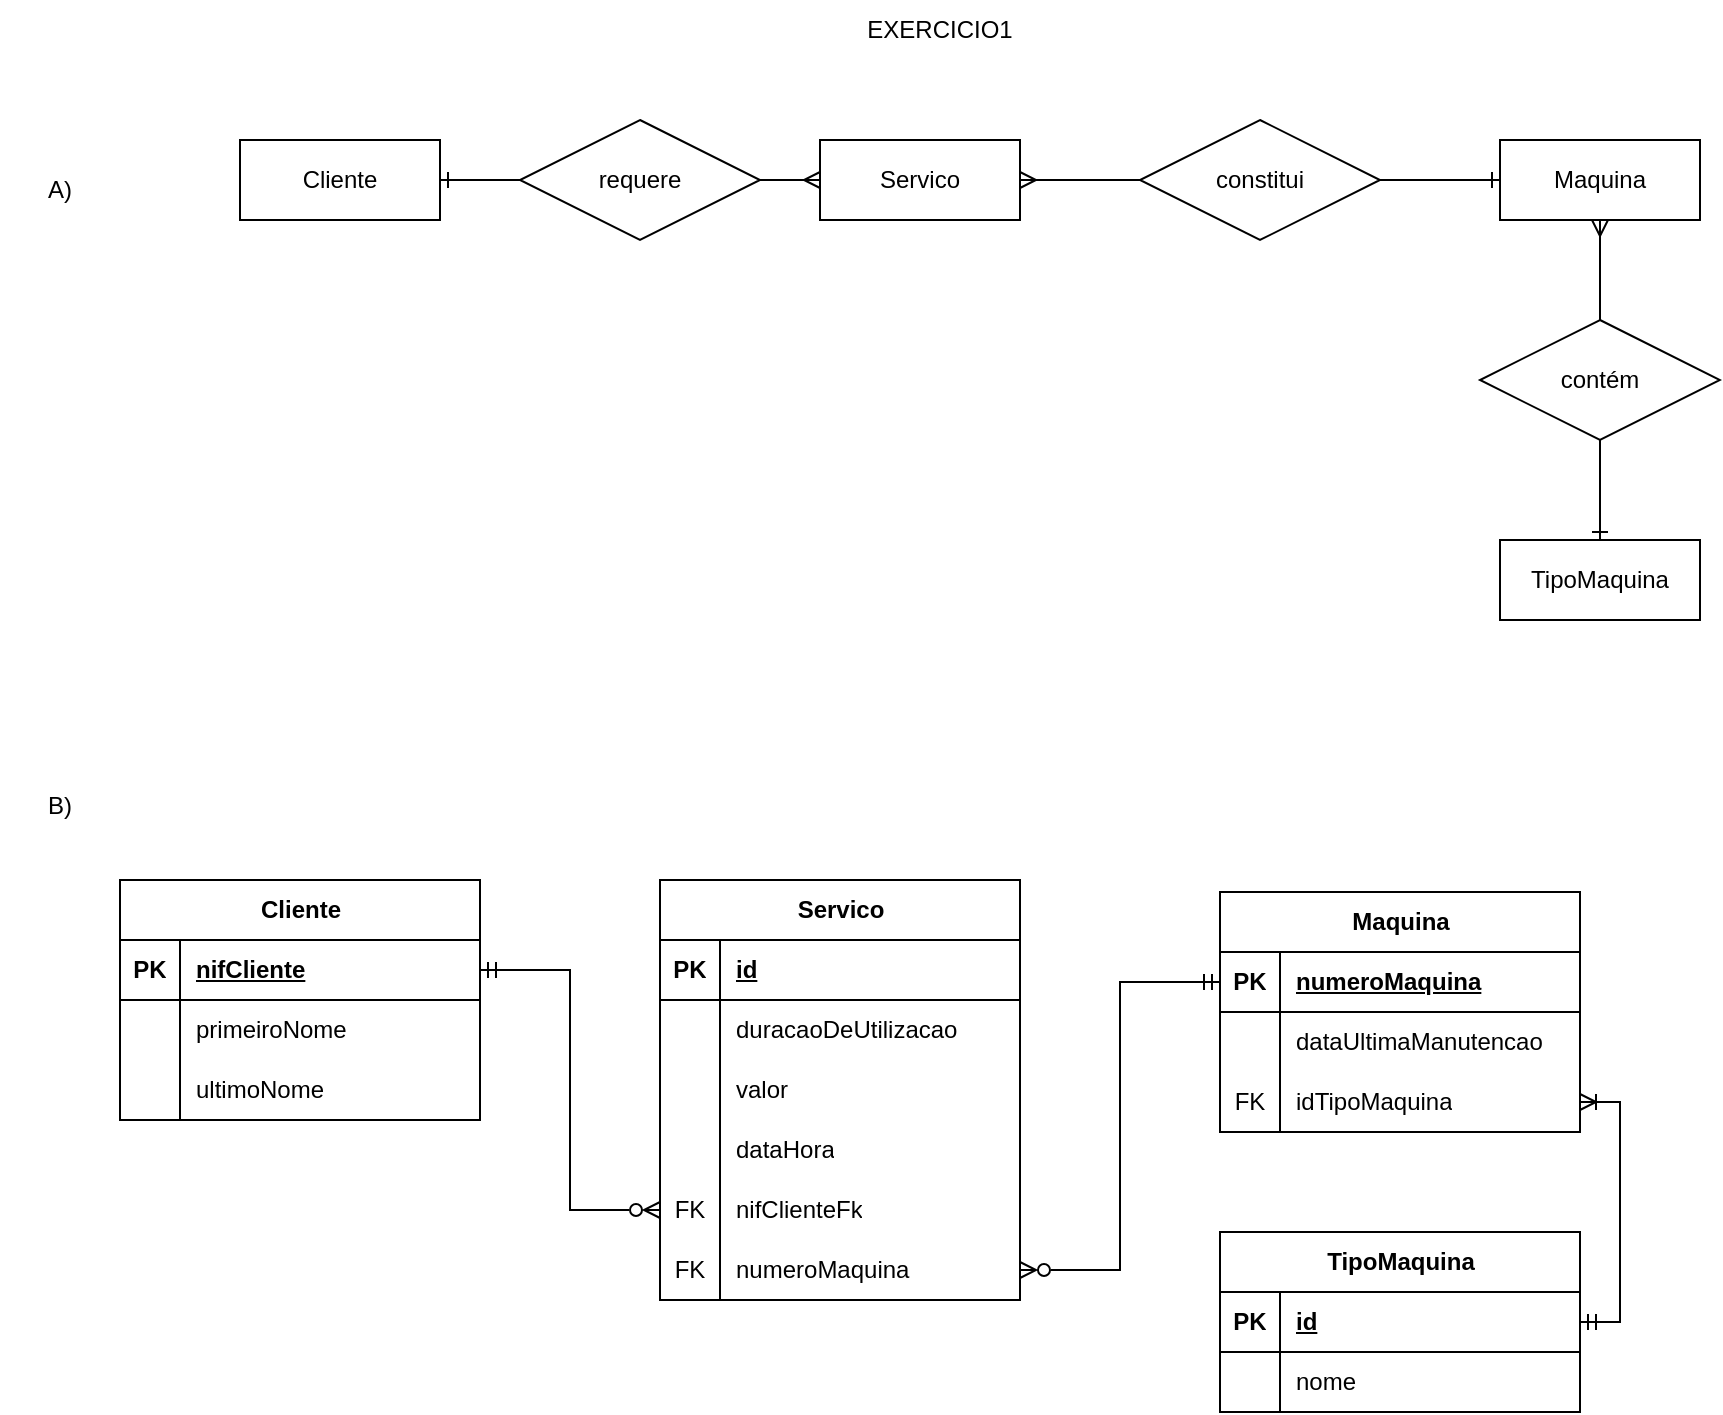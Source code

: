 <mxfile version="24.7.14" pages="3">
  <diagram name="Exerc.1" id="KdjjeFXbNfVmW363w1ya">
    <mxGraphModel dx="1235" dy="713" grid="1" gridSize="10" guides="1" tooltips="1" connect="1" arrows="1" fold="1" page="1" pageScale="1" pageWidth="1169" pageHeight="827" math="0" shadow="0">
      <root>
        <mxCell id="0" />
        <mxCell id="1" parent="0" />
        <mxCell id="EgJEAolQWQIERXrOJq6h-2" value="Servico" style="whiteSpace=wrap;html=1;align=center;" vertex="1" parent="1">
          <mxGeometry x="480" y="90" width="100" height="40" as="geometry" />
        </mxCell>
        <mxCell id="EgJEAolQWQIERXrOJq6h-3" value="Maquina" style="whiteSpace=wrap;html=1;align=center;" vertex="1" parent="1">
          <mxGeometry x="820" y="90" width="100" height="40" as="geometry" />
        </mxCell>
        <mxCell id="EgJEAolQWQIERXrOJq6h-5" style="edgeStyle=orthogonalEdgeStyle;rounded=0;orthogonalLoop=1;jettySize=auto;html=1;exitX=1;exitY=0.5;exitDx=0;exitDy=0;entryX=0;entryY=0.5;entryDx=0;entryDy=0;endArrow=ERone;endFill=0;" edge="1" parent="1" source="EgJEAolQWQIERXrOJq6h-4" target="EgJEAolQWQIERXrOJq6h-3">
          <mxGeometry relative="1" as="geometry" />
        </mxCell>
        <mxCell id="EgJEAolQWQIERXrOJq6h-6" style="edgeStyle=orthogonalEdgeStyle;rounded=0;orthogonalLoop=1;jettySize=auto;html=1;exitX=0;exitY=0.5;exitDx=0;exitDy=0;entryX=1;entryY=0.5;entryDx=0;entryDy=0;endArrow=ERmany;endFill=0;" edge="1" parent="1" source="EgJEAolQWQIERXrOJq6h-4" target="EgJEAolQWQIERXrOJq6h-2">
          <mxGeometry relative="1" as="geometry" />
        </mxCell>
        <mxCell id="EgJEAolQWQIERXrOJq6h-4" value="constitui" style="shape=rhombus;perimeter=rhombusPerimeter;whiteSpace=wrap;html=1;align=center;" vertex="1" parent="1">
          <mxGeometry x="640" y="80" width="120" height="60" as="geometry" />
        </mxCell>
        <mxCell id="EgJEAolQWQIERXrOJq6h-7" value="TipoMaquina" style="whiteSpace=wrap;html=1;align=center;" vertex="1" parent="1">
          <mxGeometry x="820" y="290" width="100" height="40" as="geometry" />
        </mxCell>
        <mxCell id="EgJEAolQWQIERXrOJq6h-9" style="edgeStyle=orthogonalEdgeStyle;rounded=0;orthogonalLoop=1;jettySize=auto;html=1;exitX=0.5;exitY=1;exitDx=0;exitDy=0;entryX=0.5;entryY=0;entryDx=0;entryDy=0;endArrow=ERone;endFill=0;" edge="1" parent="1" source="EgJEAolQWQIERXrOJq6h-8" target="EgJEAolQWQIERXrOJq6h-7">
          <mxGeometry relative="1" as="geometry" />
        </mxCell>
        <mxCell id="EgJEAolQWQIERXrOJq6h-10" style="edgeStyle=orthogonalEdgeStyle;rounded=0;orthogonalLoop=1;jettySize=auto;html=1;exitX=0.5;exitY=0;exitDx=0;exitDy=0;entryX=0.5;entryY=1;entryDx=0;entryDy=0;endArrow=ERmany;endFill=0;" edge="1" parent="1" source="EgJEAolQWQIERXrOJq6h-8" target="EgJEAolQWQIERXrOJq6h-3">
          <mxGeometry relative="1" as="geometry" />
        </mxCell>
        <mxCell id="EgJEAolQWQIERXrOJq6h-8" value="contém" style="shape=rhombus;perimeter=rhombusPerimeter;whiteSpace=wrap;html=1;align=center;" vertex="1" parent="1">
          <mxGeometry x="810" y="180" width="120" height="60" as="geometry" />
        </mxCell>
        <mxCell id="EgJEAolQWQIERXrOJq6h-11" value="Cliente" style="shape=table;startSize=30;container=1;collapsible=1;childLayout=tableLayout;fixedRows=1;rowLines=0;fontStyle=1;align=center;resizeLast=1;html=1;" vertex="1" parent="1">
          <mxGeometry x="130" y="460" width="180" height="120" as="geometry" />
        </mxCell>
        <mxCell id="EgJEAolQWQIERXrOJq6h-12" value="" style="shape=tableRow;horizontal=0;startSize=0;swimlaneHead=0;swimlaneBody=0;fillColor=none;collapsible=0;dropTarget=0;points=[[0,0.5],[1,0.5]];portConstraint=eastwest;top=0;left=0;right=0;bottom=1;" vertex="1" parent="EgJEAolQWQIERXrOJq6h-11">
          <mxGeometry y="30" width="180" height="30" as="geometry" />
        </mxCell>
        <mxCell id="EgJEAolQWQIERXrOJq6h-13" value="PK" style="shape=partialRectangle;connectable=0;fillColor=none;top=0;left=0;bottom=0;right=0;fontStyle=1;overflow=hidden;whiteSpace=wrap;html=1;" vertex="1" parent="EgJEAolQWQIERXrOJq6h-12">
          <mxGeometry width="30" height="30" as="geometry">
            <mxRectangle width="30" height="30" as="alternateBounds" />
          </mxGeometry>
        </mxCell>
        <mxCell id="EgJEAolQWQIERXrOJq6h-14" value="nifCliente" style="shape=partialRectangle;connectable=0;fillColor=none;top=0;left=0;bottom=0;right=0;align=left;spacingLeft=6;fontStyle=5;overflow=hidden;whiteSpace=wrap;html=1;" vertex="1" parent="EgJEAolQWQIERXrOJq6h-12">
          <mxGeometry x="30" width="150" height="30" as="geometry">
            <mxRectangle width="150" height="30" as="alternateBounds" />
          </mxGeometry>
        </mxCell>
        <mxCell id="EgJEAolQWQIERXrOJq6h-15" value="" style="shape=tableRow;horizontal=0;startSize=0;swimlaneHead=0;swimlaneBody=0;fillColor=none;collapsible=0;dropTarget=0;points=[[0,0.5],[1,0.5]];portConstraint=eastwest;top=0;left=0;right=0;bottom=0;" vertex="1" parent="EgJEAolQWQIERXrOJq6h-11">
          <mxGeometry y="60" width="180" height="30" as="geometry" />
        </mxCell>
        <mxCell id="EgJEAolQWQIERXrOJq6h-16" value="" style="shape=partialRectangle;connectable=0;fillColor=none;top=0;left=0;bottom=0;right=0;editable=1;overflow=hidden;whiteSpace=wrap;html=1;" vertex="1" parent="EgJEAolQWQIERXrOJq6h-15">
          <mxGeometry width="30" height="30" as="geometry">
            <mxRectangle width="30" height="30" as="alternateBounds" />
          </mxGeometry>
        </mxCell>
        <mxCell id="EgJEAolQWQIERXrOJq6h-17" value="primeiroNome" style="shape=partialRectangle;connectable=0;fillColor=none;top=0;left=0;bottom=0;right=0;align=left;spacingLeft=6;overflow=hidden;whiteSpace=wrap;html=1;" vertex="1" parent="EgJEAolQWQIERXrOJq6h-15">
          <mxGeometry x="30" width="150" height="30" as="geometry">
            <mxRectangle width="150" height="30" as="alternateBounds" />
          </mxGeometry>
        </mxCell>
        <mxCell id="EgJEAolQWQIERXrOJq6h-18" value="" style="shape=tableRow;horizontal=0;startSize=0;swimlaneHead=0;swimlaneBody=0;fillColor=none;collapsible=0;dropTarget=0;points=[[0,0.5],[1,0.5]];portConstraint=eastwest;top=0;left=0;right=0;bottom=0;" vertex="1" parent="EgJEAolQWQIERXrOJq6h-11">
          <mxGeometry y="90" width="180" height="30" as="geometry" />
        </mxCell>
        <mxCell id="EgJEAolQWQIERXrOJq6h-19" value="" style="shape=partialRectangle;connectable=0;fillColor=none;top=0;left=0;bottom=0;right=0;editable=1;overflow=hidden;whiteSpace=wrap;html=1;" vertex="1" parent="EgJEAolQWQIERXrOJq6h-18">
          <mxGeometry width="30" height="30" as="geometry">
            <mxRectangle width="30" height="30" as="alternateBounds" />
          </mxGeometry>
        </mxCell>
        <mxCell id="EgJEAolQWQIERXrOJq6h-20" value="ultimoNome" style="shape=partialRectangle;connectable=0;fillColor=none;top=0;left=0;bottom=0;right=0;align=left;spacingLeft=6;overflow=hidden;whiteSpace=wrap;html=1;" vertex="1" parent="EgJEAolQWQIERXrOJq6h-18">
          <mxGeometry x="30" width="150" height="30" as="geometry">
            <mxRectangle width="150" height="30" as="alternateBounds" />
          </mxGeometry>
        </mxCell>
        <mxCell id="EgJEAolQWQIERXrOJq6h-24" value="Cliente" style="whiteSpace=wrap;html=1;align=center;" vertex="1" parent="1">
          <mxGeometry x="190" y="90" width="100" height="40" as="geometry" />
        </mxCell>
        <mxCell id="EgJEAolQWQIERXrOJq6h-27" style="edgeStyle=orthogonalEdgeStyle;rounded=0;orthogonalLoop=1;jettySize=auto;html=1;exitX=1;exitY=0.5;exitDx=0;exitDy=0;entryX=0;entryY=0.5;entryDx=0;entryDy=0;endArrow=ERmany;endFill=0;" edge="1" parent="1" source="EgJEAolQWQIERXrOJq6h-26" target="EgJEAolQWQIERXrOJq6h-2">
          <mxGeometry relative="1" as="geometry" />
        </mxCell>
        <mxCell id="EgJEAolQWQIERXrOJq6h-28" style="edgeStyle=orthogonalEdgeStyle;rounded=0;orthogonalLoop=1;jettySize=auto;html=1;exitX=0;exitY=0.5;exitDx=0;exitDy=0;entryX=1;entryY=0.5;entryDx=0;entryDy=0;endArrow=ERone;endFill=0;" edge="1" parent="1" source="EgJEAolQWQIERXrOJq6h-26" target="EgJEAolQWQIERXrOJq6h-24">
          <mxGeometry relative="1" as="geometry" />
        </mxCell>
        <mxCell id="EgJEAolQWQIERXrOJq6h-26" value="requere" style="shape=rhombus;perimeter=rhombusPerimeter;whiteSpace=wrap;html=1;align=center;" vertex="1" parent="1">
          <mxGeometry x="330" y="80" width="120" height="60" as="geometry" />
        </mxCell>
        <mxCell id="EgJEAolQWQIERXrOJq6h-29" value="Servico" style="shape=table;startSize=30;container=1;collapsible=1;childLayout=tableLayout;fixedRows=1;rowLines=0;fontStyle=1;align=center;resizeLast=1;html=1;" vertex="1" parent="1">
          <mxGeometry x="400" y="460" width="180" height="210" as="geometry" />
        </mxCell>
        <mxCell id="EgJEAolQWQIERXrOJq6h-30" value="" style="shape=tableRow;horizontal=0;startSize=0;swimlaneHead=0;swimlaneBody=0;fillColor=none;collapsible=0;dropTarget=0;points=[[0,0.5],[1,0.5]];portConstraint=eastwest;top=0;left=0;right=0;bottom=1;" vertex="1" parent="EgJEAolQWQIERXrOJq6h-29">
          <mxGeometry y="30" width="180" height="30" as="geometry" />
        </mxCell>
        <mxCell id="EgJEAolQWQIERXrOJq6h-31" value="PK" style="shape=partialRectangle;connectable=0;fillColor=none;top=0;left=0;bottom=0;right=0;fontStyle=1;overflow=hidden;whiteSpace=wrap;html=1;" vertex="1" parent="EgJEAolQWQIERXrOJq6h-30">
          <mxGeometry width="30" height="30" as="geometry">
            <mxRectangle width="30" height="30" as="alternateBounds" />
          </mxGeometry>
        </mxCell>
        <mxCell id="EgJEAolQWQIERXrOJq6h-32" value="id" style="shape=partialRectangle;connectable=0;fillColor=none;top=0;left=0;bottom=0;right=0;align=left;spacingLeft=6;fontStyle=5;overflow=hidden;whiteSpace=wrap;html=1;" vertex="1" parent="EgJEAolQWQIERXrOJq6h-30">
          <mxGeometry x="30" width="150" height="30" as="geometry">
            <mxRectangle width="150" height="30" as="alternateBounds" />
          </mxGeometry>
        </mxCell>
        <mxCell id="EgJEAolQWQIERXrOJq6h-33" value="" style="shape=tableRow;horizontal=0;startSize=0;swimlaneHead=0;swimlaneBody=0;fillColor=none;collapsible=0;dropTarget=0;points=[[0,0.5],[1,0.5]];portConstraint=eastwest;top=0;left=0;right=0;bottom=0;" vertex="1" parent="EgJEAolQWQIERXrOJq6h-29">
          <mxGeometry y="60" width="180" height="30" as="geometry" />
        </mxCell>
        <mxCell id="EgJEAolQWQIERXrOJq6h-34" value="" style="shape=partialRectangle;connectable=0;fillColor=none;top=0;left=0;bottom=0;right=0;editable=1;overflow=hidden;whiteSpace=wrap;html=1;" vertex="1" parent="EgJEAolQWQIERXrOJq6h-33">
          <mxGeometry width="30" height="30" as="geometry">
            <mxRectangle width="30" height="30" as="alternateBounds" />
          </mxGeometry>
        </mxCell>
        <mxCell id="EgJEAolQWQIERXrOJq6h-35" value="duracaoDeUtilizacao" style="shape=partialRectangle;connectable=0;fillColor=none;top=0;left=0;bottom=0;right=0;align=left;spacingLeft=6;overflow=hidden;whiteSpace=wrap;html=1;" vertex="1" parent="EgJEAolQWQIERXrOJq6h-33">
          <mxGeometry x="30" width="150" height="30" as="geometry">
            <mxRectangle width="150" height="30" as="alternateBounds" />
          </mxGeometry>
        </mxCell>
        <mxCell id="EgJEAolQWQIERXrOJq6h-36" value="" style="shape=tableRow;horizontal=0;startSize=0;swimlaneHead=0;swimlaneBody=0;fillColor=none;collapsible=0;dropTarget=0;points=[[0,0.5],[1,0.5]];portConstraint=eastwest;top=0;left=0;right=0;bottom=0;" vertex="1" parent="EgJEAolQWQIERXrOJq6h-29">
          <mxGeometry y="90" width="180" height="30" as="geometry" />
        </mxCell>
        <mxCell id="EgJEAolQWQIERXrOJq6h-37" value="" style="shape=partialRectangle;connectable=0;fillColor=none;top=0;left=0;bottom=0;right=0;editable=1;overflow=hidden;whiteSpace=wrap;html=1;" vertex="1" parent="EgJEAolQWQIERXrOJq6h-36">
          <mxGeometry width="30" height="30" as="geometry">
            <mxRectangle width="30" height="30" as="alternateBounds" />
          </mxGeometry>
        </mxCell>
        <mxCell id="EgJEAolQWQIERXrOJq6h-38" value="valor" style="shape=partialRectangle;connectable=0;fillColor=none;top=0;left=0;bottom=0;right=0;align=left;spacingLeft=6;overflow=hidden;whiteSpace=wrap;html=1;" vertex="1" parent="EgJEAolQWQIERXrOJq6h-36">
          <mxGeometry x="30" width="150" height="30" as="geometry">
            <mxRectangle width="150" height="30" as="alternateBounds" />
          </mxGeometry>
        </mxCell>
        <mxCell id="EgJEAolQWQIERXrOJq6h-39" value="" style="shape=tableRow;horizontal=0;startSize=0;swimlaneHead=0;swimlaneBody=0;fillColor=none;collapsible=0;dropTarget=0;points=[[0,0.5],[1,0.5]];portConstraint=eastwest;top=0;left=0;right=0;bottom=0;" vertex="1" parent="EgJEAolQWQIERXrOJq6h-29">
          <mxGeometry y="120" width="180" height="30" as="geometry" />
        </mxCell>
        <mxCell id="EgJEAolQWQIERXrOJq6h-40" value="" style="shape=partialRectangle;connectable=0;fillColor=none;top=0;left=0;bottom=0;right=0;editable=1;overflow=hidden;whiteSpace=wrap;html=1;" vertex="1" parent="EgJEAolQWQIERXrOJq6h-39">
          <mxGeometry width="30" height="30" as="geometry">
            <mxRectangle width="30" height="30" as="alternateBounds" />
          </mxGeometry>
        </mxCell>
        <mxCell id="EgJEAolQWQIERXrOJq6h-41" value="dataHora" style="shape=partialRectangle;connectable=0;fillColor=none;top=0;left=0;bottom=0;right=0;align=left;spacingLeft=6;overflow=hidden;whiteSpace=wrap;html=1;" vertex="1" parent="EgJEAolQWQIERXrOJq6h-39">
          <mxGeometry x="30" width="150" height="30" as="geometry">
            <mxRectangle width="150" height="30" as="alternateBounds" />
          </mxGeometry>
        </mxCell>
        <mxCell id="EgJEAolQWQIERXrOJq6h-42" value="" style="shape=tableRow;horizontal=0;startSize=0;swimlaneHead=0;swimlaneBody=0;fillColor=none;collapsible=0;dropTarget=0;points=[[0,0.5],[1,0.5]];portConstraint=eastwest;top=0;left=0;right=0;bottom=0;" vertex="1" parent="EgJEAolQWQIERXrOJq6h-29">
          <mxGeometry y="150" width="180" height="30" as="geometry" />
        </mxCell>
        <mxCell id="EgJEAolQWQIERXrOJq6h-43" value="FK" style="shape=partialRectangle;connectable=0;fillColor=none;top=0;left=0;bottom=0;right=0;editable=1;overflow=hidden;whiteSpace=wrap;html=1;" vertex="1" parent="EgJEAolQWQIERXrOJq6h-42">
          <mxGeometry width="30" height="30" as="geometry">
            <mxRectangle width="30" height="30" as="alternateBounds" />
          </mxGeometry>
        </mxCell>
        <mxCell id="EgJEAolQWQIERXrOJq6h-44" value="nifClienteFk" style="shape=partialRectangle;connectable=0;fillColor=none;top=0;left=0;bottom=0;right=0;align=left;spacingLeft=6;overflow=hidden;whiteSpace=wrap;html=1;" vertex="1" parent="EgJEAolQWQIERXrOJq6h-42">
          <mxGeometry x="30" width="150" height="30" as="geometry">
            <mxRectangle width="150" height="30" as="alternateBounds" />
          </mxGeometry>
        </mxCell>
        <mxCell id="EgJEAolQWQIERXrOJq6h-55" value="" style="shape=tableRow;horizontal=0;startSize=0;swimlaneHead=0;swimlaneBody=0;fillColor=none;collapsible=0;dropTarget=0;points=[[0,0.5],[1,0.5]];portConstraint=eastwest;top=0;left=0;right=0;bottom=0;" vertex="1" parent="EgJEAolQWQIERXrOJq6h-29">
          <mxGeometry y="180" width="180" height="30" as="geometry" />
        </mxCell>
        <mxCell id="EgJEAolQWQIERXrOJq6h-56" value="FK" style="shape=partialRectangle;connectable=0;fillColor=none;top=0;left=0;bottom=0;right=0;editable=1;overflow=hidden;whiteSpace=wrap;html=1;" vertex="1" parent="EgJEAolQWQIERXrOJq6h-55">
          <mxGeometry width="30" height="30" as="geometry">
            <mxRectangle width="30" height="30" as="alternateBounds" />
          </mxGeometry>
        </mxCell>
        <mxCell id="EgJEAolQWQIERXrOJq6h-57" value="numeroMaquina" style="shape=partialRectangle;connectable=0;fillColor=none;top=0;left=0;bottom=0;right=0;align=left;spacingLeft=6;overflow=hidden;whiteSpace=wrap;html=1;" vertex="1" parent="EgJEAolQWQIERXrOJq6h-55">
          <mxGeometry x="30" width="150" height="30" as="geometry">
            <mxRectangle width="150" height="30" as="alternateBounds" />
          </mxGeometry>
        </mxCell>
        <mxCell id="EgJEAolQWQIERXrOJq6h-45" value="Maquina" style="shape=table;startSize=30;container=1;collapsible=1;childLayout=tableLayout;fixedRows=1;rowLines=0;fontStyle=1;align=center;resizeLast=1;html=1;" vertex="1" parent="1">
          <mxGeometry x="680" y="466" width="180" height="120" as="geometry" />
        </mxCell>
        <mxCell id="EgJEAolQWQIERXrOJq6h-46" value="" style="shape=tableRow;horizontal=0;startSize=0;swimlaneHead=0;swimlaneBody=0;fillColor=none;collapsible=0;dropTarget=0;points=[[0,0.5],[1,0.5]];portConstraint=eastwest;top=0;left=0;right=0;bottom=1;" vertex="1" parent="EgJEAolQWQIERXrOJq6h-45">
          <mxGeometry y="30" width="180" height="30" as="geometry" />
        </mxCell>
        <mxCell id="EgJEAolQWQIERXrOJq6h-47" value="PK" style="shape=partialRectangle;connectable=0;fillColor=none;top=0;left=0;bottom=0;right=0;fontStyle=1;overflow=hidden;whiteSpace=wrap;html=1;" vertex="1" parent="EgJEAolQWQIERXrOJq6h-46">
          <mxGeometry width="30" height="30" as="geometry">
            <mxRectangle width="30" height="30" as="alternateBounds" />
          </mxGeometry>
        </mxCell>
        <mxCell id="EgJEAolQWQIERXrOJq6h-48" value="numeroMaquina" style="shape=partialRectangle;connectable=0;fillColor=none;top=0;left=0;bottom=0;right=0;align=left;spacingLeft=6;fontStyle=5;overflow=hidden;whiteSpace=wrap;html=1;" vertex="1" parent="EgJEAolQWQIERXrOJq6h-46">
          <mxGeometry x="30" width="150" height="30" as="geometry">
            <mxRectangle width="150" height="30" as="alternateBounds" />
          </mxGeometry>
        </mxCell>
        <mxCell id="EgJEAolQWQIERXrOJq6h-49" value="" style="shape=tableRow;horizontal=0;startSize=0;swimlaneHead=0;swimlaneBody=0;fillColor=none;collapsible=0;dropTarget=0;points=[[0,0.5],[1,0.5]];portConstraint=eastwest;top=0;left=0;right=0;bottom=0;" vertex="1" parent="EgJEAolQWQIERXrOJq6h-45">
          <mxGeometry y="60" width="180" height="30" as="geometry" />
        </mxCell>
        <mxCell id="EgJEAolQWQIERXrOJq6h-50" value="" style="shape=partialRectangle;connectable=0;fillColor=none;top=0;left=0;bottom=0;right=0;editable=1;overflow=hidden;whiteSpace=wrap;html=1;" vertex="1" parent="EgJEAolQWQIERXrOJq6h-49">
          <mxGeometry width="30" height="30" as="geometry">
            <mxRectangle width="30" height="30" as="alternateBounds" />
          </mxGeometry>
        </mxCell>
        <mxCell id="EgJEAolQWQIERXrOJq6h-51" value="dataUltimaManutencao" style="shape=partialRectangle;connectable=0;fillColor=none;top=0;left=0;bottom=0;right=0;align=left;spacingLeft=6;overflow=hidden;whiteSpace=wrap;html=1;" vertex="1" parent="EgJEAolQWQIERXrOJq6h-49">
          <mxGeometry x="30" width="150" height="30" as="geometry">
            <mxRectangle width="150" height="30" as="alternateBounds" />
          </mxGeometry>
        </mxCell>
        <mxCell id="EgJEAolQWQIERXrOJq6h-52" value="" style="shape=tableRow;horizontal=0;startSize=0;swimlaneHead=0;swimlaneBody=0;fillColor=none;collapsible=0;dropTarget=0;points=[[0,0.5],[1,0.5]];portConstraint=eastwest;top=0;left=0;right=0;bottom=0;" vertex="1" parent="EgJEAolQWQIERXrOJq6h-45">
          <mxGeometry y="90" width="180" height="30" as="geometry" />
        </mxCell>
        <mxCell id="EgJEAolQWQIERXrOJq6h-53" value="FK" style="shape=partialRectangle;connectable=0;fillColor=none;top=0;left=0;bottom=0;right=0;editable=1;overflow=hidden;whiteSpace=wrap;html=1;" vertex="1" parent="EgJEAolQWQIERXrOJq6h-52">
          <mxGeometry width="30" height="30" as="geometry">
            <mxRectangle width="30" height="30" as="alternateBounds" />
          </mxGeometry>
        </mxCell>
        <mxCell id="EgJEAolQWQIERXrOJq6h-54" value="idTipoMaquina" style="shape=partialRectangle;connectable=0;fillColor=none;top=0;left=0;bottom=0;right=0;align=left;spacingLeft=6;overflow=hidden;whiteSpace=wrap;html=1;" vertex="1" parent="EgJEAolQWQIERXrOJq6h-52">
          <mxGeometry x="30" width="150" height="30" as="geometry">
            <mxRectangle width="150" height="30" as="alternateBounds" />
          </mxGeometry>
        </mxCell>
        <mxCell id="EgJEAolQWQIERXrOJq6h-58" value="TipoMaquina" style="shape=table;startSize=30;container=1;collapsible=1;childLayout=tableLayout;fixedRows=1;rowLines=0;fontStyle=1;align=center;resizeLast=1;html=1;" vertex="1" parent="1">
          <mxGeometry x="680" y="636" width="180" height="90" as="geometry" />
        </mxCell>
        <mxCell id="EgJEAolQWQIERXrOJq6h-59" value="" style="shape=tableRow;horizontal=0;startSize=0;swimlaneHead=0;swimlaneBody=0;fillColor=none;collapsible=0;dropTarget=0;points=[[0,0.5],[1,0.5]];portConstraint=eastwest;top=0;left=0;right=0;bottom=1;" vertex="1" parent="EgJEAolQWQIERXrOJq6h-58">
          <mxGeometry y="30" width="180" height="30" as="geometry" />
        </mxCell>
        <mxCell id="EgJEAolQWQIERXrOJq6h-60" value="PK" style="shape=partialRectangle;connectable=0;fillColor=none;top=0;left=0;bottom=0;right=0;fontStyle=1;overflow=hidden;whiteSpace=wrap;html=1;" vertex="1" parent="EgJEAolQWQIERXrOJq6h-59">
          <mxGeometry width="30" height="30" as="geometry">
            <mxRectangle width="30" height="30" as="alternateBounds" />
          </mxGeometry>
        </mxCell>
        <mxCell id="EgJEAolQWQIERXrOJq6h-61" value="id" style="shape=partialRectangle;connectable=0;fillColor=none;top=0;left=0;bottom=0;right=0;align=left;spacingLeft=6;fontStyle=5;overflow=hidden;whiteSpace=wrap;html=1;" vertex="1" parent="EgJEAolQWQIERXrOJq6h-59">
          <mxGeometry x="30" width="150" height="30" as="geometry">
            <mxRectangle width="150" height="30" as="alternateBounds" />
          </mxGeometry>
        </mxCell>
        <mxCell id="EgJEAolQWQIERXrOJq6h-65" value="" style="shape=tableRow;horizontal=0;startSize=0;swimlaneHead=0;swimlaneBody=0;fillColor=none;collapsible=0;dropTarget=0;points=[[0,0.5],[1,0.5]];portConstraint=eastwest;top=0;left=0;right=0;bottom=0;" vertex="1" parent="EgJEAolQWQIERXrOJq6h-58">
          <mxGeometry y="60" width="180" height="30" as="geometry" />
        </mxCell>
        <mxCell id="EgJEAolQWQIERXrOJq6h-66" value="" style="shape=partialRectangle;connectable=0;fillColor=none;top=0;left=0;bottom=0;right=0;editable=1;overflow=hidden;whiteSpace=wrap;html=1;" vertex="1" parent="EgJEAolQWQIERXrOJq6h-65">
          <mxGeometry width="30" height="30" as="geometry">
            <mxRectangle width="30" height="30" as="alternateBounds" />
          </mxGeometry>
        </mxCell>
        <mxCell id="EgJEAolQWQIERXrOJq6h-67" value="nome" style="shape=partialRectangle;connectable=0;fillColor=none;top=0;left=0;bottom=0;right=0;align=left;spacingLeft=6;overflow=hidden;whiteSpace=wrap;html=1;" vertex="1" parent="EgJEAolQWQIERXrOJq6h-65">
          <mxGeometry x="30" width="150" height="30" as="geometry">
            <mxRectangle width="150" height="30" as="alternateBounds" />
          </mxGeometry>
        </mxCell>
        <mxCell id="EgJEAolQWQIERXrOJq6h-68" style="edgeStyle=orthogonalEdgeStyle;rounded=0;orthogonalLoop=1;jettySize=auto;html=1;exitX=1;exitY=0.5;exitDx=0;exitDy=0;entryX=0;entryY=0.5;entryDx=0;entryDy=0;endArrow=ERzeroToMany;endFill=0;startArrow=ERmandOne;startFill=0;" edge="1" parent="1" source="EgJEAolQWQIERXrOJq6h-12" target="EgJEAolQWQIERXrOJq6h-42">
          <mxGeometry relative="1" as="geometry" />
        </mxCell>
        <mxCell id="EgJEAolQWQIERXrOJq6h-69" style="edgeStyle=orthogonalEdgeStyle;rounded=0;orthogonalLoop=1;jettySize=auto;html=1;exitX=0;exitY=0.5;exitDx=0;exitDy=0;entryX=1;entryY=0.5;entryDx=0;entryDy=0;endArrow=ERzeroToMany;endFill=0;startArrow=ERmandOne;startFill=0;" edge="1" parent="1" source="EgJEAolQWQIERXrOJq6h-46" target="EgJEAolQWQIERXrOJq6h-55">
          <mxGeometry relative="1" as="geometry" />
        </mxCell>
        <mxCell id="EgJEAolQWQIERXrOJq6h-70" style="edgeStyle=orthogonalEdgeStyle;rounded=0;orthogonalLoop=1;jettySize=auto;html=1;exitX=1;exitY=0.5;exitDx=0;exitDy=0;entryX=1;entryY=0.5;entryDx=0;entryDy=0;endArrow=ERoneToMany;endFill=0;startArrow=ERmandOne;startFill=0;" edge="1" parent="1" source="EgJEAolQWQIERXrOJq6h-59" target="EgJEAolQWQIERXrOJq6h-52">
          <mxGeometry relative="1" as="geometry" />
        </mxCell>
        <mxCell id="UJSTPYrzylc92w-LUFZx-1" value="EXERCICIO1" style="text;html=1;align=center;verticalAlign=middle;whiteSpace=wrap;rounded=0;" vertex="1" parent="1">
          <mxGeometry x="510" y="20" width="60" height="30" as="geometry" />
        </mxCell>
        <mxCell id="UJSTPYrzylc92w-LUFZx-2" value="A)" style="text;html=1;align=center;verticalAlign=middle;whiteSpace=wrap;rounded=0;" vertex="1" parent="1">
          <mxGeometry x="70" y="100" width="60" height="30" as="geometry" />
        </mxCell>
        <mxCell id="UJSTPYrzylc92w-LUFZx-3" value="B)" style="text;html=1;align=center;verticalAlign=middle;whiteSpace=wrap;rounded=0;" vertex="1" parent="1">
          <mxGeometry x="70" y="408" width="60" height="30" as="geometry" />
        </mxCell>
      </root>
    </mxGraphModel>
  </diagram>
  <diagram id="wPp3SNec1fnIIfvN6opi" name="Exerc.2">
    <mxGraphModel dx="1750" dy="1010" grid="1" gridSize="10" guides="1" tooltips="1" connect="1" arrows="1" fold="1" page="1" pageScale="1" pageWidth="1169" pageHeight="827" math="0" shadow="0">
      <root>
        <mxCell id="0" />
        <mxCell id="1" parent="0" />
        <mxCell id="L_1V9EdPKXipD4Jxy7gw-1" value="Maquina" style="whiteSpace=wrap;html=1;align=center;" vertex="1" parent="1">
          <mxGeometry x="330" y="80" width="100" height="40" as="geometry" />
        </mxCell>
        <mxCell id="m_CdhmrGQlBmlfflnsWD-1" value="Local" style="whiteSpace=wrap;html=1;align=center;" vertex="1" parent="1">
          <mxGeometry x="330" y="280" width="100" height="40" as="geometry" />
        </mxCell>
        <mxCell id="m_CdhmrGQlBmlfflnsWD-2" value="Produto" style="whiteSpace=wrap;html=1;align=center;" vertex="1" parent="1">
          <mxGeometry x="660" y="80" width="100" height="40" as="geometry" />
        </mxCell>
        <mxCell id="m_CdhmrGQlBmlfflnsWD-3" value="TipoProduto" style="whiteSpace=wrap;html=1;align=center;" vertex="1" parent="1">
          <mxGeometry x="660" y="270" width="100" height="40" as="geometry" />
        </mxCell>
        <mxCell id="m_CdhmrGQlBmlfflnsWD-5" style="edgeStyle=orthogonalEdgeStyle;rounded=0;orthogonalLoop=1;jettySize=auto;html=1;entryX=0;entryY=0.5;entryDx=0;entryDy=0;endArrow=ERmany;endFill=0;" edge="1" parent="1" source="m_CdhmrGQlBmlfflnsWD-4" target="m_CdhmrGQlBmlfflnsWD-2">
          <mxGeometry relative="1" as="geometry" />
        </mxCell>
        <mxCell id="m_CdhmrGQlBmlfflnsWD-6" style="edgeStyle=orthogonalEdgeStyle;rounded=0;orthogonalLoop=1;jettySize=auto;html=1;entryX=1;entryY=0.5;entryDx=0;entryDy=0;endArrow=ERmany;endFill=0;" edge="1" parent="1" source="m_CdhmrGQlBmlfflnsWD-4" target="L_1V9EdPKXipD4Jxy7gw-1">
          <mxGeometry relative="1" as="geometry" />
        </mxCell>
        <mxCell id="m_CdhmrGQlBmlfflnsWD-4" value="tem" style="shape=rhombus;perimeter=rhombusPerimeter;whiteSpace=wrap;html=1;align=center;" vertex="1" parent="1">
          <mxGeometry x="490" y="70" width="120" height="60" as="geometry" />
        </mxCell>
        <mxCell id="m_CdhmrGQlBmlfflnsWD-8" style="edgeStyle=orthogonalEdgeStyle;rounded=0;orthogonalLoop=1;jettySize=auto;html=1;entryX=0.5;entryY=1;entryDx=0;entryDy=0;endArrow=ERmany;endFill=0;" edge="1" parent="1" source="m_CdhmrGQlBmlfflnsWD-7" target="L_1V9EdPKXipD4Jxy7gw-1">
          <mxGeometry relative="1" as="geometry" />
        </mxCell>
        <mxCell id="m_CdhmrGQlBmlfflnsWD-9" style="edgeStyle=orthogonalEdgeStyle;rounded=0;orthogonalLoop=1;jettySize=auto;html=1;exitX=0.5;exitY=1;exitDx=0;exitDy=0;entryX=0.5;entryY=0;entryDx=0;entryDy=0;endArrow=ERmany;endFill=0;" edge="1" parent="1" source="m_CdhmrGQlBmlfflnsWD-7" target="m_CdhmrGQlBmlfflnsWD-1">
          <mxGeometry relative="1" as="geometry" />
        </mxCell>
        <mxCell id="m_CdhmrGQlBmlfflnsWD-7" value="está" style="shape=rhombus;perimeter=rhombusPerimeter;whiteSpace=wrap;html=1;align=center;" vertex="1" parent="1">
          <mxGeometry x="320" y="170" width="120" height="60" as="geometry" />
        </mxCell>
        <mxCell id="m_CdhmrGQlBmlfflnsWD-11" style="edgeStyle=orthogonalEdgeStyle;rounded=0;orthogonalLoop=1;jettySize=auto;html=1;entryX=0.5;entryY=0;entryDx=0;entryDy=0;endArrow=ERone;endFill=0;" edge="1" parent="1" source="m_CdhmrGQlBmlfflnsWD-10" target="m_CdhmrGQlBmlfflnsWD-3">
          <mxGeometry relative="1" as="geometry" />
        </mxCell>
        <mxCell id="m_CdhmrGQlBmlfflnsWD-12" style="edgeStyle=orthogonalEdgeStyle;rounded=0;orthogonalLoop=1;jettySize=auto;html=1;entryX=0.5;entryY=1;entryDx=0;entryDy=0;endArrow=ERmany;endFill=0;" edge="1" parent="1" source="m_CdhmrGQlBmlfflnsWD-10" target="m_CdhmrGQlBmlfflnsWD-2">
          <mxGeometry relative="1" as="geometry" />
        </mxCell>
        <mxCell id="m_CdhmrGQlBmlfflnsWD-10" value="constitui" style="shape=rhombus;perimeter=rhombusPerimeter;whiteSpace=wrap;html=1;align=center;" vertex="1" parent="1">
          <mxGeometry x="650" y="160" width="120" height="60" as="geometry" />
        </mxCell>
        <mxCell id="m_CdhmrGQlBmlfflnsWD-13" value="Maquina" style="shape=table;startSize=30;container=1;collapsible=1;childLayout=tableLayout;fixedRows=1;rowLines=0;fontStyle=1;align=center;resizeLast=1;html=1;" vertex="1" parent="1">
          <mxGeometry x="240" y="400" width="180" height="90" as="geometry" />
        </mxCell>
        <mxCell id="m_CdhmrGQlBmlfflnsWD-14" value="" style="shape=tableRow;horizontal=0;startSize=0;swimlaneHead=0;swimlaneBody=0;fillColor=none;collapsible=0;dropTarget=0;points=[[0,0.5],[1,0.5]];portConstraint=eastwest;top=0;left=0;right=0;bottom=1;" vertex="1" parent="m_CdhmrGQlBmlfflnsWD-13">
          <mxGeometry y="30" width="180" height="30" as="geometry" />
        </mxCell>
        <mxCell id="m_CdhmrGQlBmlfflnsWD-15" value="PK" style="shape=partialRectangle;connectable=0;fillColor=none;top=0;left=0;bottom=0;right=0;fontStyle=1;overflow=hidden;whiteSpace=wrap;html=1;" vertex="1" parent="m_CdhmrGQlBmlfflnsWD-14">
          <mxGeometry width="30" height="30" as="geometry">
            <mxRectangle width="30" height="30" as="alternateBounds" />
          </mxGeometry>
        </mxCell>
        <mxCell id="m_CdhmrGQlBmlfflnsWD-16" value="codigoDeIdentificacao" style="shape=partialRectangle;connectable=0;fillColor=none;top=0;left=0;bottom=0;right=0;align=left;spacingLeft=6;fontStyle=5;overflow=hidden;whiteSpace=wrap;html=1;" vertex="1" parent="m_CdhmrGQlBmlfflnsWD-14">
          <mxGeometry x="30" width="150" height="30" as="geometry">
            <mxRectangle width="150" height="30" as="alternateBounds" />
          </mxGeometry>
        </mxCell>
        <mxCell id="m_CdhmrGQlBmlfflnsWD-17" value="" style="shape=tableRow;horizontal=0;startSize=0;swimlaneHead=0;swimlaneBody=0;fillColor=none;collapsible=0;dropTarget=0;points=[[0,0.5],[1,0.5]];portConstraint=eastwest;top=0;left=0;right=0;bottom=0;" vertex="1" parent="m_CdhmrGQlBmlfflnsWD-13">
          <mxGeometry y="60" width="180" height="30" as="geometry" />
        </mxCell>
        <mxCell id="m_CdhmrGQlBmlfflnsWD-18" value="" style="shape=partialRectangle;connectable=0;fillColor=none;top=0;left=0;bottom=0;right=0;editable=1;overflow=hidden;whiteSpace=wrap;html=1;" vertex="1" parent="m_CdhmrGQlBmlfflnsWD-17">
          <mxGeometry width="30" height="30" as="geometry">
            <mxRectangle width="30" height="30" as="alternateBounds" />
          </mxGeometry>
        </mxCell>
        <mxCell id="m_CdhmrGQlBmlfflnsWD-19" value="dataUltimaManutencao" style="shape=partialRectangle;connectable=0;fillColor=none;top=0;left=0;bottom=0;right=0;align=left;spacingLeft=6;overflow=hidden;whiteSpace=wrap;html=1;" vertex="1" parent="m_CdhmrGQlBmlfflnsWD-17">
          <mxGeometry x="30" width="150" height="30" as="geometry">
            <mxRectangle width="150" height="30" as="alternateBounds" />
          </mxGeometry>
        </mxCell>
        <mxCell id="mGo-MbVVkh_bcWky5f2T-1" value="MaquinaLocal" style="shape=table;startSize=30;container=1;collapsible=1;childLayout=tableLayout;fixedRows=1;rowLines=0;fontStyle=1;align=center;resizeLast=1;html=1;whiteSpace=wrap;" vertex="1" parent="1">
          <mxGeometry x="240" y="550" width="230" height="90" as="geometry" />
        </mxCell>
        <mxCell id="mGo-MbVVkh_bcWky5f2T-2" value="" style="shape=tableRow;horizontal=0;startSize=0;swimlaneHead=0;swimlaneBody=0;fillColor=none;collapsible=0;dropTarget=0;points=[[0,0.5],[1,0.5]];portConstraint=eastwest;top=0;left=0;right=0;bottom=0;html=1;" vertex="1" parent="mGo-MbVVkh_bcWky5f2T-1">
          <mxGeometry y="30" width="230" height="30" as="geometry" />
        </mxCell>
        <mxCell id="mGo-MbVVkh_bcWky5f2T-3" value="PK,FK1" style="shape=partialRectangle;connectable=0;fillColor=none;top=0;left=0;bottom=0;right=0;fontStyle=1;overflow=hidden;html=1;whiteSpace=wrap;" vertex="1" parent="mGo-MbVVkh_bcWky5f2T-2">
          <mxGeometry width="60" height="30" as="geometry">
            <mxRectangle width="60" height="30" as="alternateBounds" />
          </mxGeometry>
        </mxCell>
        <mxCell id="mGo-MbVVkh_bcWky5f2T-4" value="codigoDeIdentificacao" style="shape=partialRectangle;connectable=0;fillColor=none;top=0;left=0;bottom=0;right=0;align=left;spacingLeft=6;fontStyle=5;overflow=hidden;html=1;whiteSpace=wrap;" vertex="1" parent="mGo-MbVVkh_bcWky5f2T-2">
          <mxGeometry x="60" width="170" height="30" as="geometry">
            <mxRectangle width="170" height="30" as="alternateBounds" />
          </mxGeometry>
        </mxCell>
        <mxCell id="mGo-MbVVkh_bcWky5f2T-5" value="" style="shape=tableRow;horizontal=0;startSize=0;swimlaneHead=0;swimlaneBody=0;fillColor=none;collapsible=0;dropTarget=0;points=[[0,0.5],[1,0.5]];portConstraint=eastwest;top=0;left=0;right=0;bottom=1;html=1;" vertex="1" parent="mGo-MbVVkh_bcWky5f2T-1">
          <mxGeometry y="60" width="230" height="30" as="geometry" />
        </mxCell>
        <mxCell id="mGo-MbVVkh_bcWky5f2T-6" value="PK,FK2" style="shape=partialRectangle;connectable=0;fillColor=none;top=0;left=0;bottom=0;right=0;fontStyle=1;overflow=hidden;html=1;whiteSpace=wrap;" vertex="1" parent="mGo-MbVVkh_bcWky5f2T-5">
          <mxGeometry width="60" height="30" as="geometry">
            <mxRectangle width="60" height="30" as="alternateBounds" />
          </mxGeometry>
        </mxCell>
        <mxCell id="mGo-MbVVkh_bcWky5f2T-7" value="idLocal" style="shape=partialRectangle;connectable=0;fillColor=none;top=0;left=0;bottom=0;right=0;align=left;spacingLeft=6;fontStyle=5;overflow=hidden;html=1;whiteSpace=wrap;" vertex="1" parent="mGo-MbVVkh_bcWky5f2T-5">
          <mxGeometry x="60" width="170" height="30" as="geometry">
            <mxRectangle width="170" height="30" as="alternateBounds" />
          </mxGeometry>
        </mxCell>
        <mxCell id="mGo-MbVVkh_bcWky5f2T-14" value="Local" style="shape=table;startSize=30;container=1;collapsible=1;childLayout=tableLayout;fixedRows=1;rowLines=0;fontStyle=1;align=center;resizeLast=1;html=1;" vertex="1" parent="1">
          <mxGeometry x="240" y="690" width="180" height="90" as="geometry" />
        </mxCell>
        <mxCell id="mGo-MbVVkh_bcWky5f2T-15" value="" style="shape=tableRow;horizontal=0;startSize=0;swimlaneHead=0;swimlaneBody=0;fillColor=none;collapsible=0;dropTarget=0;points=[[0,0.5],[1,0.5]];portConstraint=eastwest;top=0;left=0;right=0;bottom=1;" vertex="1" parent="mGo-MbVVkh_bcWky5f2T-14">
          <mxGeometry y="30" width="180" height="30" as="geometry" />
        </mxCell>
        <mxCell id="mGo-MbVVkh_bcWky5f2T-16" value="PK" style="shape=partialRectangle;connectable=0;fillColor=none;top=0;left=0;bottom=0;right=0;fontStyle=1;overflow=hidden;whiteSpace=wrap;html=1;" vertex="1" parent="mGo-MbVVkh_bcWky5f2T-15">
          <mxGeometry width="30" height="30" as="geometry">
            <mxRectangle width="30" height="30" as="alternateBounds" />
          </mxGeometry>
        </mxCell>
        <mxCell id="mGo-MbVVkh_bcWky5f2T-17" value="id" style="shape=partialRectangle;connectable=0;fillColor=none;top=0;left=0;bottom=0;right=0;align=left;spacingLeft=6;fontStyle=5;overflow=hidden;whiteSpace=wrap;html=1;" vertex="1" parent="mGo-MbVVkh_bcWky5f2T-15">
          <mxGeometry x="30" width="150" height="30" as="geometry">
            <mxRectangle width="150" height="30" as="alternateBounds" />
          </mxGeometry>
        </mxCell>
        <mxCell id="mGo-MbVVkh_bcWky5f2T-18" value="" style="shape=tableRow;horizontal=0;startSize=0;swimlaneHead=0;swimlaneBody=0;fillColor=none;collapsible=0;dropTarget=0;points=[[0,0.5],[1,0.5]];portConstraint=eastwest;top=0;left=0;right=0;bottom=0;" vertex="1" parent="mGo-MbVVkh_bcWky5f2T-14">
          <mxGeometry y="60" width="180" height="30" as="geometry" />
        </mxCell>
        <mxCell id="mGo-MbVVkh_bcWky5f2T-19" value="" style="shape=partialRectangle;connectable=0;fillColor=none;top=0;left=0;bottom=0;right=0;editable=1;overflow=hidden;whiteSpace=wrap;html=1;" vertex="1" parent="mGo-MbVVkh_bcWky5f2T-18">
          <mxGeometry width="30" height="30" as="geometry">
            <mxRectangle width="30" height="30" as="alternateBounds" />
          </mxGeometry>
        </mxCell>
        <mxCell id="mGo-MbVVkh_bcWky5f2T-20" value="nome" style="shape=partialRectangle;connectable=0;fillColor=none;top=0;left=0;bottom=0;right=0;align=left;spacingLeft=6;overflow=hidden;whiteSpace=wrap;html=1;" vertex="1" parent="mGo-MbVVkh_bcWky5f2T-18">
          <mxGeometry x="30" width="150" height="30" as="geometry">
            <mxRectangle width="150" height="30" as="alternateBounds" />
          </mxGeometry>
        </mxCell>
        <mxCell id="mGo-MbVVkh_bcWky5f2T-35" value="MaquinaProduto" style="shape=table;startSize=30;container=1;collapsible=1;childLayout=tableLayout;fixedRows=1;rowLines=0;fontStyle=1;align=center;resizeLast=1;html=1;whiteSpace=wrap;" vertex="1" parent="1">
          <mxGeometry x="520" y="400" width="230" height="120" as="geometry" />
        </mxCell>
        <mxCell id="mGo-MbVVkh_bcWky5f2T-36" value="" style="shape=tableRow;horizontal=0;startSize=0;swimlaneHead=0;swimlaneBody=0;fillColor=none;collapsible=0;dropTarget=0;points=[[0,0.5],[1,0.5]];portConstraint=eastwest;top=0;left=0;right=0;bottom=0;html=1;" vertex="1" parent="mGo-MbVVkh_bcWky5f2T-35">
          <mxGeometry y="30" width="230" height="30" as="geometry" />
        </mxCell>
        <mxCell id="mGo-MbVVkh_bcWky5f2T-37" value="PK,FK1" style="shape=partialRectangle;connectable=0;fillColor=none;top=0;left=0;bottom=0;right=0;fontStyle=1;overflow=hidden;html=1;whiteSpace=wrap;" vertex="1" parent="mGo-MbVVkh_bcWky5f2T-36">
          <mxGeometry width="60" height="30" as="geometry">
            <mxRectangle width="60" height="30" as="alternateBounds" />
          </mxGeometry>
        </mxCell>
        <mxCell id="mGo-MbVVkh_bcWky5f2T-38" value="codigoDeIdentificacao" style="shape=partialRectangle;connectable=0;fillColor=none;top=0;left=0;bottom=0;right=0;align=left;spacingLeft=6;fontStyle=5;overflow=hidden;html=1;whiteSpace=wrap;" vertex="1" parent="mGo-MbVVkh_bcWky5f2T-36">
          <mxGeometry x="60" width="170" height="30" as="geometry">
            <mxRectangle width="170" height="30" as="alternateBounds" />
          </mxGeometry>
        </mxCell>
        <mxCell id="mGo-MbVVkh_bcWky5f2T-39" value="" style="shape=tableRow;horizontal=0;startSize=0;swimlaneHead=0;swimlaneBody=0;fillColor=none;collapsible=0;dropTarget=0;points=[[0,0.5],[1,0.5]];portConstraint=eastwest;top=0;left=0;right=0;bottom=1;html=1;" vertex="1" parent="mGo-MbVVkh_bcWky5f2T-35">
          <mxGeometry y="60" width="230" height="30" as="geometry" />
        </mxCell>
        <mxCell id="mGo-MbVVkh_bcWky5f2T-40" value="PK,FK2" style="shape=partialRectangle;connectable=0;fillColor=none;top=0;left=0;bottom=0;right=0;fontStyle=1;overflow=hidden;html=1;whiteSpace=wrap;" vertex="1" parent="mGo-MbVVkh_bcWky5f2T-39">
          <mxGeometry width="60" height="30" as="geometry">
            <mxRectangle width="60" height="30" as="alternateBounds" />
          </mxGeometry>
        </mxCell>
        <mxCell id="mGo-MbVVkh_bcWky5f2T-41" value="idProduto" style="shape=partialRectangle;connectable=0;fillColor=none;top=0;left=0;bottom=0;right=0;align=left;spacingLeft=6;fontStyle=5;overflow=hidden;html=1;whiteSpace=wrap;" vertex="1" parent="mGo-MbVVkh_bcWky5f2T-39">
          <mxGeometry x="60" width="170" height="30" as="geometry">
            <mxRectangle width="170" height="30" as="alternateBounds" />
          </mxGeometry>
        </mxCell>
        <mxCell id="mGo-MbVVkh_bcWky5f2T-58" value="" style="shape=tableRow;horizontal=0;startSize=0;swimlaneHead=0;swimlaneBody=0;fillColor=none;collapsible=0;dropTarget=0;points=[[0,0.5],[1,0.5]];portConstraint=eastwest;top=0;left=0;right=0;bottom=0;" vertex="1" parent="mGo-MbVVkh_bcWky5f2T-35">
          <mxGeometry y="90" width="230" height="30" as="geometry" />
        </mxCell>
        <mxCell id="mGo-MbVVkh_bcWky5f2T-59" value="" style="shape=partialRectangle;connectable=0;fillColor=none;top=0;left=0;bottom=0;right=0;editable=1;overflow=hidden;" vertex="1" parent="mGo-MbVVkh_bcWky5f2T-58">
          <mxGeometry width="60" height="30" as="geometry">
            <mxRectangle width="60" height="30" as="alternateBounds" />
          </mxGeometry>
        </mxCell>
        <mxCell id="mGo-MbVVkh_bcWky5f2T-60" value="historicoValorUnitario" style="shape=partialRectangle;connectable=0;fillColor=none;top=0;left=0;bottom=0;right=0;align=left;spacingLeft=6;overflow=hidden;" vertex="1" parent="mGo-MbVVkh_bcWky5f2T-58">
          <mxGeometry x="60" width="170" height="30" as="geometry">
            <mxRectangle width="170" height="30" as="alternateBounds" />
          </mxGeometry>
        </mxCell>
        <mxCell id="mGo-MbVVkh_bcWky5f2T-42" value="Produto" style="shape=table;startSize=30;container=1;collapsible=1;childLayout=tableLayout;fixedRows=1;rowLines=0;fontStyle=1;align=center;resizeLast=1;html=1;" vertex="1" parent="1">
          <mxGeometry x="840" y="400" width="180" height="180" as="geometry" />
        </mxCell>
        <mxCell id="mGo-MbVVkh_bcWky5f2T-43" value="" style="shape=tableRow;horizontal=0;startSize=0;swimlaneHead=0;swimlaneBody=0;fillColor=none;collapsible=0;dropTarget=0;points=[[0,0.5],[1,0.5]];portConstraint=eastwest;top=0;left=0;right=0;bottom=1;" vertex="1" parent="mGo-MbVVkh_bcWky5f2T-42">
          <mxGeometry y="30" width="180" height="30" as="geometry" />
        </mxCell>
        <mxCell id="mGo-MbVVkh_bcWky5f2T-44" value="PK" style="shape=partialRectangle;connectable=0;fillColor=none;top=0;left=0;bottom=0;right=0;fontStyle=1;overflow=hidden;whiteSpace=wrap;html=1;" vertex="1" parent="mGo-MbVVkh_bcWky5f2T-43">
          <mxGeometry width="30" height="30" as="geometry">
            <mxRectangle width="30" height="30" as="alternateBounds" />
          </mxGeometry>
        </mxCell>
        <mxCell id="mGo-MbVVkh_bcWky5f2T-45" value="idProduto" style="shape=partialRectangle;connectable=0;fillColor=none;top=0;left=0;bottom=0;right=0;align=left;spacingLeft=6;fontStyle=5;overflow=hidden;whiteSpace=wrap;html=1;" vertex="1" parent="mGo-MbVVkh_bcWky5f2T-43">
          <mxGeometry x="30" width="150" height="30" as="geometry">
            <mxRectangle width="150" height="30" as="alternateBounds" />
          </mxGeometry>
        </mxCell>
        <mxCell id="mGo-MbVVkh_bcWky5f2T-46" value="" style="shape=tableRow;horizontal=0;startSize=0;swimlaneHead=0;swimlaneBody=0;fillColor=none;collapsible=0;dropTarget=0;points=[[0,0.5],[1,0.5]];portConstraint=eastwest;top=0;left=0;right=0;bottom=0;" vertex="1" parent="mGo-MbVVkh_bcWky5f2T-42">
          <mxGeometry y="60" width="180" height="30" as="geometry" />
        </mxCell>
        <mxCell id="mGo-MbVVkh_bcWky5f2T-47" value="" style="shape=partialRectangle;connectable=0;fillColor=none;top=0;left=0;bottom=0;right=0;editable=1;overflow=hidden;whiteSpace=wrap;html=1;" vertex="1" parent="mGo-MbVVkh_bcWky5f2T-46">
          <mxGeometry width="30" height="30" as="geometry">
            <mxRectangle width="30" height="30" as="alternateBounds" />
          </mxGeometry>
        </mxCell>
        <mxCell id="mGo-MbVVkh_bcWky5f2T-48" value="nome" style="shape=partialRectangle;connectable=0;fillColor=none;top=0;left=0;bottom=0;right=0;align=left;spacingLeft=6;overflow=hidden;whiteSpace=wrap;html=1;" vertex="1" parent="mGo-MbVVkh_bcWky5f2T-46">
          <mxGeometry x="30" width="150" height="30" as="geometry">
            <mxRectangle width="150" height="30" as="alternateBounds" />
          </mxGeometry>
        </mxCell>
        <mxCell id="mGo-MbVVkh_bcWky5f2T-49" value="" style="shape=tableRow;horizontal=0;startSize=0;swimlaneHead=0;swimlaneBody=0;fillColor=none;collapsible=0;dropTarget=0;points=[[0,0.5],[1,0.5]];portConstraint=eastwest;top=0;left=0;right=0;bottom=0;" vertex="1" parent="mGo-MbVVkh_bcWky5f2T-42">
          <mxGeometry y="90" width="180" height="30" as="geometry" />
        </mxCell>
        <mxCell id="mGo-MbVVkh_bcWky5f2T-50" value="" style="shape=partialRectangle;connectable=0;fillColor=none;top=0;left=0;bottom=0;right=0;editable=1;overflow=hidden;whiteSpace=wrap;html=1;" vertex="1" parent="mGo-MbVVkh_bcWky5f2T-49">
          <mxGeometry width="30" height="30" as="geometry">
            <mxRectangle width="30" height="30" as="alternateBounds" />
          </mxGeometry>
        </mxCell>
        <mxCell id="mGo-MbVVkh_bcWky5f2T-51" value="artigoRefrigerado" style="shape=partialRectangle;connectable=0;fillColor=none;top=0;left=0;bottom=0;right=0;align=left;spacingLeft=6;overflow=hidden;whiteSpace=wrap;html=1;" vertex="1" parent="mGo-MbVVkh_bcWky5f2T-49">
          <mxGeometry x="30" width="150" height="30" as="geometry">
            <mxRectangle width="150" height="30" as="alternateBounds" />
          </mxGeometry>
        </mxCell>
        <mxCell id="mGo-MbVVkh_bcWky5f2T-61" value="" style="shape=tableRow;horizontal=0;startSize=0;swimlaneHead=0;swimlaneBody=0;fillColor=none;collapsible=0;dropTarget=0;points=[[0,0.5],[1,0.5]];portConstraint=eastwest;top=0;left=0;right=0;bottom=0;" vertex="1" parent="mGo-MbVVkh_bcWky5f2T-42">
          <mxGeometry y="120" width="180" height="30" as="geometry" />
        </mxCell>
        <mxCell id="mGo-MbVVkh_bcWky5f2T-62" value="" style="shape=partialRectangle;connectable=0;fillColor=none;top=0;left=0;bottom=0;right=0;editable=1;overflow=hidden;whiteSpace=wrap;html=1;" vertex="1" parent="mGo-MbVVkh_bcWky5f2T-61">
          <mxGeometry width="30" height="30" as="geometry">
            <mxRectangle width="30" height="30" as="alternateBounds" />
          </mxGeometry>
        </mxCell>
        <mxCell id="mGo-MbVVkh_bcWky5f2T-63" value="valor" style="shape=partialRectangle;connectable=0;fillColor=none;top=0;left=0;bottom=0;right=0;align=left;spacingLeft=6;overflow=hidden;whiteSpace=wrap;html=1;" vertex="1" parent="mGo-MbVVkh_bcWky5f2T-61">
          <mxGeometry x="30" width="150" height="30" as="geometry">
            <mxRectangle width="150" height="30" as="alternateBounds" />
          </mxGeometry>
        </mxCell>
        <mxCell id="mGo-MbVVkh_bcWky5f2T-82" value="" style="shape=tableRow;horizontal=0;startSize=0;swimlaneHead=0;swimlaneBody=0;fillColor=none;collapsible=0;dropTarget=0;points=[[0,0.5],[1,0.5]];portConstraint=eastwest;top=0;left=0;right=0;bottom=0;" vertex="1" parent="mGo-MbVVkh_bcWky5f2T-42">
          <mxGeometry y="150" width="180" height="30" as="geometry" />
        </mxCell>
        <mxCell id="mGo-MbVVkh_bcWky5f2T-83" value="FK" style="shape=partialRectangle;connectable=0;fillColor=none;top=0;left=0;bottom=0;right=0;editable=1;overflow=hidden;whiteSpace=wrap;html=1;" vertex="1" parent="mGo-MbVVkh_bcWky5f2T-82">
          <mxGeometry width="30" height="30" as="geometry">
            <mxRectangle width="30" height="30" as="alternateBounds" />
          </mxGeometry>
        </mxCell>
        <mxCell id="mGo-MbVVkh_bcWky5f2T-84" value="idTipoProduto" style="shape=partialRectangle;connectable=0;fillColor=none;top=0;left=0;bottom=0;right=0;align=left;spacingLeft=6;overflow=hidden;whiteSpace=wrap;html=1;" vertex="1" parent="mGo-MbVVkh_bcWky5f2T-82">
          <mxGeometry x="30" width="150" height="30" as="geometry">
            <mxRectangle width="150" height="30" as="alternateBounds" />
          </mxGeometry>
        </mxCell>
        <mxCell id="mGo-MbVVkh_bcWky5f2T-64" value="TipoProduto" style="shape=table;startSize=30;container=1;collapsible=1;childLayout=tableLayout;fixedRows=1;rowLines=0;fontStyle=1;align=center;resizeLast=1;html=1;" vertex="1" parent="1">
          <mxGeometry x="840" y="630" width="180" height="90" as="geometry" />
        </mxCell>
        <mxCell id="mGo-MbVVkh_bcWky5f2T-65" value="" style="shape=tableRow;horizontal=0;startSize=0;swimlaneHead=0;swimlaneBody=0;fillColor=none;collapsible=0;dropTarget=0;points=[[0,0.5],[1,0.5]];portConstraint=eastwest;top=0;left=0;right=0;bottom=1;" vertex="1" parent="mGo-MbVVkh_bcWky5f2T-64">
          <mxGeometry y="30" width="180" height="30" as="geometry" />
        </mxCell>
        <mxCell id="mGo-MbVVkh_bcWky5f2T-66" value="PK" style="shape=partialRectangle;connectable=0;fillColor=none;top=0;left=0;bottom=0;right=0;fontStyle=1;overflow=hidden;whiteSpace=wrap;html=1;" vertex="1" parent="mGo-MbVVkh_bcWky5f2T-65">
          <mxGeometry width="30" height="30" as="geometry">
            <mxRectangle width="30" height="30" as="alternateBounds" />
          </mxGeometry>
        </mxCell>
        <mxCell id="mGo-MbVVkh_bcWky5f2T-67" value="idProduto" style="shape=partialRectangle;connectable=0;fillColor=none;top=0;left=0;bottom=0;right=0;align=left;spacingLeft=6;fontStyle=5;overflow=hidden;whiteSpace=wrap;html=1;" vertex="1" parent="mGo-MbVVkh_bcWky5f2T-65">
          <mxGeometry x="30" width="150" height="30" as="geometry">
            <mxRectangle width="150" height="30" as="alternateBounds" />
          </mxGeometry>
        </mxCell>
        <mxCell id="mGo-MbVVkh_bcWky5f2T-68" value="" style="shape=tableRow;horizontal=0;startSize=0;swimlaneHead=0;swimlaneBody=0;fillColor=none;collapsible=0;dropTarget=0;points=[[0,0.5],[1,0.5]];portConstraint=eastwest;top=0;left=0;right=0;bottom=0;" vertex="1" parent="mGo-MbVVkh_bcWky5f2T-64">
          <mxGeometry y="60" width="180" height="30" as="geometry" />
        </mxCell>
        <mxCell id="mGo-MbVVkh_bcWky5f2T-69" value="" style="shape=partialRectangle;connectable=0;fillColor=none;top=0;left=0;bottom=0;right=0;editable=1;overflow=hidden;whiteSpace=wrap;html=1;" vertex="1" parent="mGo-MbVVkh_bcWky5f2T-68">
          <mxGeometry width="30" height="30" as="geometry">
            <mxRectangle width="30" height="30" as="alternateBounds" />
          </mxGeometry>
        </mxCell>
        <mxCell id="mGo-MbVVkh_bcWky5f2T-70" value="nomeTipoProduto" style="shape=partialRectangle;connectable=0;fillColor=none;top=0;left=0;bottom=0;right=0;align=left;spacingLeft=6;overflow=hidden;whiteSpace=wrap;html=1;" vertex="1" parent="mGo-MbVVkh_bcWky5f2T-68">
          <mxGeometry x="30" width="150" height="30" as="geometry">
            <mxRectangle width="150" height="30" as="alternateBounds" />
          </mxGeometry>
        </mxCell>
        <mxCell id="mGo-MbVVkh_bcWky5f2T-77" style="edgeStyle=orthogonalEdgeStyle;rounded=0;orthogonalLoop=1;jettySize=auto;html=1;exitX=0;exitY=0.5;exitDx=0;exitDy=0;entryX=0;entryY=0.5;entryDx=0;entryDy=0;startArrow=ERoneToMany;startFill=0;endArrow=ERmandOne;endFill=0;" edge="1" parent="1" source="mGo-MbVVkh_bcWky5f2T-2" target="m_CdhmrGQlBmlfflnsWD-14">
          <mxGeometry relative="1" as="geometry" />
        </mxCell>
        <mxCell id="mGo-MbVVkh_bcWky5f2T-78" style="edgeStyle=orthogonalEdgeStyle;rounded=0;orthogonalLoop=1;jettySize=auto;html=1;exitX=0;exitY=0.5;exitDx=0;exitDy=0;entryX=0;entryY=0.5;entryDx=0;entryDy=0;endArrow=ERzeroToMany;endFill=0;startArrow=ERmandOne;startFill=0;" edge="1" parent="1" source="mGo-MbVVkh_bcWky5f2T-15" target="mGo-MbVVkh_bcWky5f2T-5">
          <mxGeometry relative="1" as="geometry" />
        </mxCell>
        <mxCell id="mGo-MbVVkh_bcWky5f2T-79" style="edgeStyle=orthogonalEdgeStyle;rounded=0;orthogonalLoop=1;jettySize=auto;html=1;exitX=0;exitY=0.5;exitDx=0;exitDy=0;entryX=1;entryY=0.5;entryDx=0;entryDy=0;startArrow=ERmandOne;startFill=0;endArrow=ERzeroToMany;endFill=0;" edge="1" parent="1" source="mGo-MbVVkh_bcWky5f2T-43" target="mGo-MbVVkh_bcWky5f2T-39">
          <mxGeometry relative="1" as="geometry" />
        </mxCell>
        <mxCell id="mGo-MbVVkh_bcWky5f2T-80" style="edgeStyle=orthogonalEdgeStyle;rounded=0;orthogonalLoop=1;jettySize=auto;html=1;exitX=0;exitY=0.5;exitDx=0;exitDy=0;entryX=1;entryY=0.5;entryDx=0;entryDy=0;startArrow=ERzeroToMany;startFill=0;endArrow=ERmandOne;endFill=0;" edge="1" parent="1" source="mGo-MbVVkh_bcWky5f2T-36" target="m_CdhmrGQlBmlfflnsWD-14">
          <mxGeometry relative="1" as="geometry" />
        </mxCell>
        <mxCell id="mGo-MbVVkh_bcWky5f2T-81" style="edgeStyle=orthogonalEdgeStyle;rounded=0;orthogonalLoop=1;jettySize=auto;html=1;entryX=1;entryY=0.5;entryDx=0;entryDy=0;startArrow=ERzeroToMany;startFill=0;endArrow=ERmandOne;endFill=0;" edge="1" parent="1" target="mGo-MbVVkh_bcWky5f2T-65">
          <mxGeometry relative="1" as="geometry">
            <mxPoint x="1020" y="570" as="sourcePoint" />
            <Array as="points">
              <mxPoint x="1020" y="570" />
              <mxPoint x="1040" y="570" />
              <mxPoint x="1040" y="675" />
            </Array>
          </mxGeometry>
        </mxCell>
        <mxCell id="mGo-MbVVkh_bcWky5f2T-85" value="EXERCICIO2" style="text;html=1;align=center;verticalAlign=middle;whiteSpace=wrap;rounded=0;" vertex="1" parent="1">
          <mxGeometry x="520" y="10" width="60" height="30" as="geometry" />
        </mxCell>
        <mxCell id="mGo-MbVVkh_bcWky5f2T-86" value="A)" style="text;html=1;align=center;verticalAlign=middle;whiteSpace=wrap;rounded=0;" vertex="1" parent="1">
          <mxGeometry x="80" y="80" width="60" height="30" as="geometry" />
        </mxCell>
        <mxCell id="mGo-MbVVkh_bcWky5f2T-87" value="B)" style="text;html=1;align=center;verticalAlign=middle;whiteSpace=wrap;rounded=0;" vertex="1" parent="1">
          <mxGeometry x="80" y="388" width="60" height="30" as="geometry" />
        </mxCell>
      </root>
    </mxGraphModel>
  </diagram>
  <diagram id="SIcRTtpHMuK4lE2Szxul" name="Exerc.3">
    <mxGraphModel dx="1909" dy="1929" grid="1" gridSize="10" guides="1" tooltips="1" connect="1" arrows="1" fold="1" page="1" pageScale="1" pageWidth="1169" pageHeight="827" math="0" shadow="0">
      <root>
        <mxCell id="0" />
        <mxCell id="1" parent="0" />
        <mxCell id="97FjE5BeuGASthX8U19j-1" value="MateriaPrima" style="whiteSpace=wrap;html=1;align=center;" vertex="1" parent="1">
          <mxGeometry x="533.5" y="-550" width="100" height="40" as="geometry" />
        </mxCell>
        <mxCell id="97FjE5BeuGASthX8U19j-2" value="Produtor" style="whiteSpace=wrap;html=1;align=center;" vertex="1" parent="1">
          <mxGeometry x="990" y="-453" width="100" height="40" as="geometry" />
        </mxCell>
        <mxCell id="97FjE5BeuGASthX8U19j-8" style="edgeStyle=orthogonalEdgeStyle;rounded=0;orthogonalLoop=1;jettySize=auto;html=1;exitX=0;exitY=0.5;exitDx=0;exitDy=0;entryX=1;entryY=0.5;entryDx=0;entryDy=0;endArrow=none;endFill=0;startArrow=ERmany;startFill=0;" edge="1" parent="1" source="97FjE5BeuGASthX8U19j-3" target="97FjE5BeuGASthX8U19j-7">
          <mxGeometry relative="1" as="geometry">
            <Array as="points">
              <mxPoint x="770" y="-580" />
              <mxPoint x="770" y="-640" />
            </Array>
          </mxGeometry>
        </mxCell>
        <mxCell id="97FjE5BeuGASthX8U19j-11" style="edgeStyle=orthogonalEdgeStyle;rounded=0;orthogonalLoop=1;jettySize=auto;html=1;exitX=1;exitY=0.5;exitDx=0;exitDy=0;entryX=0.5;entryY=0;entryDx=0;entryDy=0;endArrow=none;endFill=0;startArrow=ERmany;startFill=0;" edge="1" parent="1" source="97FjE5BeuGASthX8U19j-3" target="97FjE5BeuGASthX8U19j-10">
          <mxGeometry relative="1" as="geometry" />
        </mxCell>
        <mxCell id="97FjE5BeuGASthX8U19j-3" value="Compra" style="whiteSpace=wrap;html=1;align=center;" vertex="1" parent="1">
          <mxGeometry x="800" y="-600" width="100" height="40" as="geometry" />
        </mxCell>
        <mxCell id="97FjE5BeuGASthX8U19j-15" style="edgeStyle=orthogonalEdgeStyle;rounded=0;orthogonalLoop=1;jettySize=auto;html=1;entryX=0;entryY=0.5;entryDx=0;entryDy=0;endArrow=none;endFill=0;startArrow=ERmany;startFill=0;" edge="1" parent="1" source="97FjE5BeuGASthX8U19j-4" target="97FjE5BeuGASthX8U19j-13">
          <mxGeometry relative="1" as="geometry" />
        </mxCell>
        <mxCell id="97FjE5BeuGASthX8U19j-19" style="edgeStyle=orthogonalEdgeStyle;rounded=0;orthogonalLoop=1;jettySize=auto;html=1;exitX=0;exitY=0.5;exitDx=0;exitDy=0;entryX=0.5;entryY=1;entryDx=0;entryDy=0;endArrow=none;endFill=0;startArrow=ERone;startFill=0;" edge="1" parent="1" source="97FjE5BeuGASthX8U19j-4" target="97FjE5BeuGASthX8U19j-16">
          <mxGeometry relative="1" as="geometry" />
        </mxCell>
        <mxCell id="97FjE5BeuGASthX8U19j-4" value="Produto" style="whiteSpace=wrap;html=1;align=center;" vertex="1" parent="1">
          <mxGeometry x="493.5" y="-440" width="100" height="40" as="geometry" />
        </mxCell>
        <mxCell id="97FjE5BeuGASthX8U19j-21" style="edgeStyle=orthogonalEdgeStyle;rounded=0;orthogonalLoop=1;jettySize=auto;html=1;exitX=0.5;exitY=1;exitDx=0;exitDy=0;entryX=0.5;entryY=0;entryDx=0;entryDy=0;startArrow=ERmany;startFill=0;endArrow=none;endFill=0;" edge="1" parent="1" source="97FjE5BeuGASthX8U19j-5" target="97FjE5BeuGASthX8U19j-17">
          <mxGeometry relative="1" as="geometry" />
        </mxCell>
        <mxCell id="97FjE5BeuGASthX8U19j-5" value="Venda" style="whiteSpace=wrap;html=1;align=center;" vertex="1" parent="1">
          <mxGeometry x="136" y="-480" width="100" height="40" as="geometry" />
        </mxCell>
        <mxCell id="97FjE5BeuGASthX8U19j-6" value="Empresa" style="whiteSpace=wrap;html=1;align=center;" vertex="1" parent="1">
          <mxGeometry x="286" y="-350" width="100" height="40" as="geometry" />
        </mxCell>
        <mxCell id="97FjE5BeuGASthX8U19j-9" style="edgeStyle=orthogonalEdgeStyle;rounded=0;orthogonalLoop=1;jettySize=auto;html=1;exitX=0.5;exitY=1;exitDx=0;exitDy=0;entryX=0.5;entryY=0;entryDx=0;entryDy=0;endArrow=ERmany;endFill=0;" edge="1" parent="1" source="97FjE5BeuGASthX8U19j-7" target="97FjE5BeuGASthX8U19j-1">
          <mxGeometry relative="1" as="geometry" />
        </mxCell>
        <mxCell id="97FjE5BeuGASthX8U19j-7" value="contém" style="shape=rhombus;perimeter=rhombusPerimeter;whiteSpace=wrap;html=1;align=center;" vertex="1" parent="1">
          <mxGeometry x="523.5" y="-670" width="120" height="60" as="geometry" />
        </mxCell>
        <mxCell id="g69loRjiHCuZ0dAOUxwH-158" style="edgeStyle=orthogonalEdgeStyle;rounded=0;orthogonalLoop=1;jettySize=auto;html=1;exitX=0.5;exitY=1;exitDx=0;exitDy=0;entryX=0.5;entryY=0;entryDx=0;entryDy=0;endArrow=ERmany;endFill=0;" edge="1" parent="1" source="97FjE5BeuGASthX8U19j-10" target="97FjE5BeuGASthX8U19j-2">
          <mxGeometry relative="1" as="geometry" />
        </mxCell>
        <mxCell id="97FjE5BeuGASthX8U19j-10" value="faz" style="shape=rhombus;perimeter=rhombusPerimeter;whiteSpace=wrap;html=1;align=center;" vertex="1" parent="1">
          <mxGeometry x="980" y="-620" width="120" height="60" as="geometry" />
        </mxCell>
        <mxCell id="97FjE5BeuGASthX8U19j-14" style="edgeStyle=orthogonalEdgeStyle;rounded=0;orthogonalLoop=1;jettySize=auto;html=1;exitX=0.5;exitY=0;exitDx=0;exitDy=0;entryX=1;entryY=0.5;entryDx=0;entryDy=0;endArrow=ERmany;endFill=0;" edge="1" parent="1" source="97FjE5BeuGASthX8U19j-13" target="97FjE5BeuGASthX8U19j-1">
          <mxGeometry relative="1" as="geometry" />
        </mxCell>
        <mxCell id="97FjE5BeuGASthX8U19j-13" value="produz" style="shape=rhombus;perimeter=rhombusPerimeter;whiteSpace=wrap;html=1;align=center;" vertex="1" parent="1">
          <mxGeometry x="633.5" y="-450" width="120" height="60" as="geometry" />
        </mxCell>
        <mxCell id="97FjE5BeuGASthX8U19j-20" style="edgeStyle=orthogonalEdgeStyle;rounded=0;orthogonalLoop=1;jettySize=auto;html=1;exitX=0.5;exitY=0;exitDx=0;exitDy=0;entryX=1;entryY=0.5;entryDx=0;entryDy=0;endArrow=ERmany;endFill=0;" edge="1" parent="1" source="97FjE5BeuGASthX8U19j-16" target="g69loRjiHCuZ0dAOUxwH-98">
          <mxGeometry relative="1" as="geometry" />
        </mxCell>
        <mxCell id="97FjE5BeuGASthX8U19j-16" value="tem" style="shape=rhombus;perimeter=rhombusPerimeter;whiteSpace=wrap;html=1;align=center;" vertex="1" parent="1">
          <mxGeometry x="350" y="-510" width="120" height="60" as="geometry" />
        </mxCell>
        <mxCell id="97FjE5BeuGASthX8U19j-22" style="edgeStyle=orthogonalEdgeStyle;rounded=0;orthogonalLoop=1;jettySize=auto;html=1;exitX=1;exitY=0.5;exitDx=0;exitDy=0;entryX=0;entryY=0.5;entryDx=0;entryDy=0;endArrow=ERmany;endFill=0;" edge="1" parent="1" source="97FjE5BeuGASthX8U19j-17" target="97FjE5BeuGASthX8U19j-6">
          <mxGeometry relative="1" as="geometry" />
        </mxCell>
        <mxCell id="97FjE5BeuGASthX8U19j-17" value="realizada" style="shape=rhombus;perimeter=rhombusPerimeter;whiteSpace=wrap;html=1;align=center;" vertex="1" parent="1">
          <mxGeometry x="126" y="-360" width="120" height="60" as="geometry" />
        </mxCell>
        <mxCell id="KQpaEcjXaLYeqyPJ02ij-1" value="EXERCICIO3 Página1" style="text;html=1;align=center;verticalAlign=middle;whiteSpace=wrap;rounded=0;" vertex="1" parent="1">
          <mxGeometry x="567.5" y="-790" width="60" height="30" as="geometry" />
        </mxCell>
        <mxCell id="KQpaEcjXaLYeqyPJ02ij-2" value="Compra" style="shape=table;startSize=30;container=1;collapsible=1;childLayout=tableLayout;fixedRows=1;rowLines=0;fontStyle=1;align=center;resizeLast=1;html=1;" vertex="1" parent="1">
          <mxGeometry x="30.97" y="436" width="135" height="180" as="geometry" />
        </mxCell>
        <mxCell id="KQpaEcjXaLYeqyPJ02ij-3" value="" style="shape=tableRow;horizontal=0;startSize=0;swimlaneHead=0;swimlaneBody=0;fillColor=none;collapsible=0;dropTarget=0;points=[[0,0.5],[1,0.5]];portConstraint=eastwest;top=0;left=0;right=0;bottom=1;" vertex="1" parent="KQpaEcjXaLYeqyPJ02ij-2">
          <mxGeometry y="30" width="135" height="30" as="geometry" />
        </mxCell>
        <mxCell id="KQpaEcjXaLYeqyPJ02ij-4" value="PK" style="shape=partialRectangle;connectable=0;fillColor=none;top=0;left=0;bottom=0;right=0;fontStyle=1;overflow=hidden;whiteSpace=wrap;html=1;" vertex="1" parent="KQpaEcjXaLYeqyPJ02ij-3">
          <mxGeometry width="30" height="30" as="geometry">
            <mxRectangle width="30" height="30" as="alternateBounds" />
          </mxGeometry>
        </mxCell>
        <mxCell id="KQpaEcjXaLYeqyPJ02ij-5" value="id" style="shape=partialRectangle;connectable=0;fillColor=none;top=0;left=0;bottom=0;right=0;align=left;spacingLeft=6;fontStyle=5;overflow=hidden;whiteSpace=wrap;html=1;" vertex="1" parent="KQpaEcjXaLYeqyPJ02ij-3">
          <mxGeometry x="30" width="105" height="30" as="geometry">
            <mxRectangle width="105" height="30" as="alternateBounds" />
          </mxGeometry>
        </mxCell>
        <mxCell id="KQpaEcjXaLYeqyPJ02ij-6" value="" style="shape=tableRow;horizontal=0;startSize=0;swimlaneHead=0;swimlaneBody=0;fillColor=none;collapsible=0;dropTarget=0;points=[[0,0.5],[1,0.5]];portConstraint=eastwest;top=0;left=0;right=0;bottom=0;" vertex="1" parent="KQpaEcjXaLYeqyPJ02ij-2">
          <mxGeometry y="60" width="135" height="30" as="geometry" />
        </mxCell>
        <mxCell id="KQpaEcjXaLYeqyPJ02ij-7" value="" style="shape=partialRectangle;connectable=0;fillColor=none;top=0;left=0;bottom=0;right=0;editable=1;overflow=hidden;whiteSpace=wrap;html=1;" vertex="1" parent="KQpaEcjXaLYeqyPJ02ij-6">
          <mxGeometry width="30" height="30" as="geometry">
            <mxRectangle width="30" height="30" as="alternateBounds" />
          </mxGeometry>
        </mxCell>
        <mxCell id="KQpaEcjXaLYeqyPJ02ij-8" value="valorCompra" style="shape=partialRectangle;connectable=0;fillColor=none;top=0;left=0;bottom=0;right=0;align=left;spacingLeft=6;overflow=hidden;whiteSpace=wrap;html=1;" vertex="1" parent="KQpaEcjXaLYeqyPJ02ij-6">
          <mxGeometry x="30" width="105" height="30" as="geometry">
            <mxRectangle width="105" height="30" as="alternateBounds" />
          </mxGeometry>
        </mxCell>
        <mxCell id="KQpaEcjXaLYeqyPJ02ij-9" value="" style="shape=tableRow;horizontal=0;startSize=0;swimlaneHead=0;swimlaneBody=0;fillColor=none;collapsible=0;dropTarget=0;points=[[0,0.5],[1,0.5]];portConstraint=eastwest;top=0;left=0;right=0;bottom=0;" vertex="1" parent="KQpaEcjXaLYeqyPJ02ij-2">
          <mxGeometry y="90" width="135" height="30" as="geometry" />
        </mxCell>
        <mxCell id="KQpaEcjXaLYeqyPJ02ij-10" value="" style="shape=partialRectangle;connectable=0;fillColor=none;top=0;left=0;bottom=0;right=0;editable=1;overflow=hidden;whiteSpace=wrap;html=1;" vertex="1" parent="KQpaEcjXaLYeqyPJ02ij-9">
          <mxGeometry width="30" height="30" as="geometry">
            <mxRectangle width="30" height="30" as="alternateBounds" />
          </mxGeometry>
        </mxCell>
        <mxCell id="KQpaEcjXaLYeqyPJ02ij-11" value="quantidade" style="shape=partialRectangle;connectable=0;fillColor=none;top=0;left=0;bottom=0;right=0;align=left;spacingLeft=6;overflow=hidden;whiteSpace=wrap;html=1;" vertex="1" parent="KQpaEcjXaLYeqyPJ02ij-9">
          <mxGeometry x="30" width="105" height="30" as="geometry">
            <mxRectangle width="105" height="30" as="alternateBounds" />
          </mxGeometry>
        </mxCell>
        <mxCell id="KQpaEcjXaLYeqyPJ02ij-12" value="" style="shape=tableRow;horizontal=0;startSize=0;swimlaneHead=0;swimlaneBody=0;fillColor=none;collapsible=0;dropTarget=0;points=[[0,0.5],[1,0.5]];portConstraint=eastwest;top=0;left=0;right=0;bottom=0;" vertex="1" parent="KQpaEcjXaLYeqyPJ02ij-2">
          <mxGeometry y="120" width="135" height="30" as="geometry" />
        </mxCell>
        <mxCell id="KQpaEcjXaLYeqyPJ02ij-13" value="" style="shape=partialRectangle;connectable=0;fillColor=none;top=0;left=0;bottom=0;right=0;editable=1;overflow=hidden;whiteSpace=wrap;html=1;" vertex="1" parent="KQpaEcjXaLYeqyPJ02ij-12">
          <mxGeometry width="30" height="30" as="geometry">
            <mxRectangle width="30" height="30" as="alternateBounds" />
          </mxGeometry>
        </mxCell>
        <mxCell id="KQpaEcjXaLYeqyPJ02ij-14" value="unidadeMedida" style="shape=partialRectangle;connectable=0;fillColor=none;top=0;left=0;bottom=0;right=0;align=left;spacingLeft=6;overflow=hidden;whiteSpace=wrap;html=1;" vertex="1" parent="KQpaEcjXaLYeqyPJ02ij-12">
          <mxGeometry x="30" width="105" height="30" as="geometry">
            <mxRectangle width="105" height="30" as="alternateBounds" />
          </mxGeometry>
        </mxCell>
        <mxCell id="g69loRjiHCuZ0dAOUxwH-11" value="" style="shape=tableRow;horizontal=0;startSize=0;swimlaneHead=0;swimlaneBody=0;fillColor=none;collapsible=0;dropTarget=0;points=[[0,0.5],[1,0.5]];portConstraint=eastwest;top=0;left=0;right=0;bottom=0;" vertex="1" parent="KQpaEcjXaLYeqyPJ02ij-2">
          <mxGeometry y="150" width="135" height="30" as="geometry" />
        </mxCell>
        <mxCell id="g69loRjiHCuZ0dAOUxwH-12" value="" style="shape=partialRectangle;connectable=0;fillColor=none;top=0;left=0;bottom=0;right=0;editable=1;overflow=hidden;whiteSpace=wrap;html=1;" vertex="1" parent="g69loRjiHCuZ0dAOUxwH-11">
          <mxGeometry width="30" height="30" as="geometry">
            <mxRectangle width="30" height="30" as="alternateBounds" />
          </mxGeometry>
        </mxCell>
        <mxCell id="g69loRjiHCuZ0dAOUxwH-13" value="dataHora" style="shape=partialRectangle;connectable=0;fillColor=none;top=0;left=0;bottom=0;right=0;align=left;spacingLeft=6;overflow=hidden;whiteSpace=wrap;html=1;" vertex="1" parent="g69loRjiHCuZ0dAOUxwH-11">
          <mxGeometry x="30" width="105" height="30" as="geometry">
            <mxRectangle width="105" height="30" as="alternateBounds" />
          </mxGeometry>
        </mxCell>
        <mxCell id="KQpaEcjXaLYeqyPJ02ij-15" value="Produtor" style="shape=table;startSize=30;container=1;collapsible=1;childLayout=tableLayout;fixedRows=1;rowLines=0;fontStyle=1;align=center;resizeLast=1;html=1;" vertex="1" parent="1">
          <mxGeometry x="454.55" y="341" width="137.84" height="120" as="geometry" />
        </mxCell>
        <mxCell id="KQpaEcjXaLYeqyPJ02ij-16" value="" style="shape=tableRow;horizontal=0;startSize=0;swimlaneHead=0;swimlaneBody=0;fillColor=none;collapsible=0;dropTarget=0;points=[[0,0.5],[1,0.5]];portConstraint=eastwest;top=0;left=0;right=0;bottom=1;" vertex="1" parent="KQpaEcjXaLYeqyPJ02ij-15">
          <mxGeometry y="30" width="137.84" height="30" as="geometry" />
        </mxCell>
        <mxCell id="KQpaEcjXaLYeqyPJ02ij-17" value="PK" style="shape=partialRectangle;connectable=0;fillColor=none;top=0;left=0;bottom=0;right=0;fontStyle=1;overflow=hidden;whiteSpace=wrap;html=1;" vertex="1" parent="KQpaEcjXaLYeqyPJ02ij-16">
          <mxGeometry width="30" height="30" as="geometry">
            <mxRectangle width="30" height="30" as="alternateBounds" />
          </mxGeometry>
        </mxCell>
        <mxCell id="KQpaEcjXaLYeqyPJ02ij-18" value="nif" style="shape=partialRectangle;connectable=0;fillColor=none;top=0;left=0;bottom=0;right=0;align=left;spacingLeft=6;fontStyle=5;overflow=hidden;whiteSpace=wrap;html=1;" vertex="1" parent="KQpaEcjXaLYeqyPJ02ij-16">
          <mxGeometry x="30" width="107.84" height="30" as="geometry">
            <mxRectangle width="107.84" height="30" as="alternateBounds" />
          </mxGeometry>
        </mxCell>
        <mxCell id="KQpaEcjXaLYeqyPJ02ij-19" value="" style="shape=tableRow;horizontal=0;startSize=0;swimlaneHead=0;swimlaneBody=0;fillColor=none;collapsible=0;dropTarget=0;points=[[0,0.5],[1,0.5]];portConstraint=eastwest;top=0;left=0;right=0;bottom=0;" vertex="1" parent="KQpaEcjXaLYeqyPJ02ij-15">
          <mxGeometry y="60" width="137.84" height="30" as="geometry" />
        </mxCell>
        <mxCell id="KQpaEcjXaLYeqyPJ02ij-20" value="" style="shape=partialRectangle;connectable=0;fillColor=none;top=0;left=0;bottom=0;right=0;editable=1;overflow=hidden;whiteSpace=wrap;html=1;" vertex="1" parent="KQpaEcjXaLYeqyPJ02ij-19">
          <mxGeometry width="30" height="30" as="geometry">
            <mxRectangle width="30" height="30" as="alternateBounds" />
          </mxGeometry>
        </mxCell>
        <mxCell id="KQpaEcjXaLYeqyPJ02ij-21" value="primeiroNome" style="shape=partialRectangle;connectable=0;fillColor=none;top=0;left=0;bottom=0;right=0;align=left;spacingLeft=6;overflow=hidden;whiteSpace=wrap;html=1;" vertex="1" parent="KQpaEcjXaLYeqyPJ02ij-19">
          <mxGeometry x="30" width="107.84" height="30" as="geometry">
            <mxRectangle width="107.84" height="30" as="alternateBounds" />
          </mxGeometry>
        </mxCell>
        <mxCell id="KQpaEcjXaLYeqyPJ02ij-22" value="" style="shape=tableRow;horizontal=0;startSize=0;swimlaneHead=0;swimlaneBody=0;fillColor=none;collapsible=0;dropTarget=0;points=[[0,0.5],[1,0.5]];portConstraint=eastwest;top=0;left=0;right=0;bottom=0;" vertex="1" parent="KQpaEcjXaLYeqyPJ02ij-15">
          <mxGeometry y="90" width="137.84" height="30" as="geometry" />
        </mxCell>
        <mxCell id="KQpaEcjXaLYeqyPJ02ij-23" value="" style="shape=partialRectangle;connectable=0;fillColor=none;top=0;left=0;bottom=0;right=0;editable=1;overflow=hidden;whiteSpace=wrap;html=1;" vertex="1" parent="KQpaEcjXaLYeqyPJ02ij-22">
          <mxGeometry width="30" height="30" as="geometry">
            <mxRectangle width="30" height="30" as="alternateBounds" />
          </mxGeometry>
        </mxCell>
        <mxCell id="KQpaEcjXaLYeqyPJ02ij-24" value="ultimoNome" style="shape=partialRectangle;connectable=0;fillColor=none;top=0;left=0;bottom=0;right=0;align=left;spacingLeft=6;overflow=hidden;whiteSpace=wrap;html=1;" vertex="1" parent="KQpaEcjXaLYeqyPJ02ij-22">
          <mxGeometry x="30" width="107.84" height="30" as="geometry">
            <mxRectangle width="107.84" height="30" as="alternateBounds" />
          </mxGeometry>
        </mxCell>
        <mxCell id="g69loRjiHCuZ0dAOUxwH-1" value="CompraProdutor" style="shape=table;startSize=30;container=1;collapsible=1;childLayout=tableLayout;fixedRows=1;rowLines=0;fontStyle=1;align=center;resizeLast=1;html=1;whiteSpace=wrap;" vertex="1" parent="1">
          <mxGeometry x="223.13" y="356" width="175" height="90" as="geometry" />
        </mxCell>
        <mxCell id="g69loRjiHCuZ0dAOUxwH-2" value="" style="shape=tableRow;horizontal=0;startSize=0;swimlaneHead=0;swimlaneBody=0;fillColor=none;collapsible=0;dropTarget=0;points=[[0,0.5],[1,0.5]];portConstraint=eastwest;top=0;left=0;right=0;bottom=0;html=1;" vertex="1" parent="g69loRjiHCuZ0dAOUxwH-1">
          <mxGeometry y="30" width="175" height="30" as="geometry" />
        </mxCell>
        <mxCell id="g69loRjiHCuZ0dAOUxwH-3" value="PK,FK1" style="shape=partialRectangle;connectable=0;fillColor=none;top=0;left=0;bottom=0;right=0;fontStyle=1;overflow=hidden;html=1;whiteSpace=wrap;" vertex="1" parent="g69loRjiHCuZ0dAOUxwH-2">
          <mxGeometry width="60" height="30" as="geometry">
            <mxRectangle width="60" height="30" as="alternateBounds" />
          </mxGeometry>
        </mxCell>
        <mxCell id="g69loRjiHCuZ0dAOUxwH-4" value="idCompra" style="shape=partialRectangle;connectable=0;fillColor=none;top=0;left=0;bottom=0;right=0;align=left;spacingLeft=6;fontStyle=5;overflow=hidden;html=1;whiteSpace=wrap;" vertex="1" parent="g69loRjiHCuZ0dAOUxwH-2">
          <mxGeometry x="60" width="115" height="30" as="geometry">
            <mxRectangle width="115" height="30" as="alternateBounds" />
          </mxGeometry>
        </mxCell>
        <mxCell id="g69loRjiHCuZ0dAOUxwH-5" value="" style="shape=tableRow;horizontal=0;startSize=0;swimlaneHead=0;swimlaneBody=0;fillColor=none;collapsible=0;dropTarget=0;points=[[0,0.5],[1,0.5]];portConstraint=eastwest;top=0;left=0;right=0;bottom=1;html=1;" vertex="1" parent="g69loRjiHCuZ0dAOUxwH-1">
          <mxGeometry y="60" width="175" height="30" as="geometry" />
        </mxCell>
        <mxCell id="g69loRjiHCuZ0dAOUxwH-6" value="PK,FK2" style="shape=partialRectangle;connectable=0;fillColor=none;top=0;left=0;bottom=0;right=0;fontStyle=1;overflow=hidden;html=1;whiteSpace=wrap;" vertex="1" parent="g69loRjiHCuZ0dAOUxwH-5">
          <mxGeometry width="60" height="30" as="geometry">
            <mxRectangle width="60" height="30" as="alternateBounds" />
          </mxGeometry>
        </mxCell>
        <mxCell id="g69loRjiHCuZ0dAOUxwH-7" value="nifProdutor" style="shape=partialRectangle;connectable=0;fillColor=none;top=0;left=0;bottom=0;right=0;align=left;spacingLeft=6;fontStyle=5;overflow=hidden;html=1;whiteSpace=wrap;" vertex="1" parent="g69loRjiHCuZ0dAOUxwH-5">
          <mxGeometry x="60" width="115" height="30" as="geometry">
            <mxRectangle width="115" height="30" as="alternateBounds" />
          </mxGeometry>
        </mxCell>
        <mxCell id="g69loRjiHCuZ0dAOUxwH-14" value="CompraMateriaPrima" style="shape=table;startSize=30;container=1;collapsible=1;childLayout=tableLayout;fixedRows=1;rowLines=0;fontStyle=1;align=center;resizeLast=1;html=1;whiteSpace=wrap;" vertex="1" parent="1">
          <mxGeometry x="213.13" y="556" width="175" height="90" as="geometry" />
        </mxCell>
        <mxCell id="g69loRjiHCuZ0dAOUxwH-15" value="" style="shape=tableRow;horizontal=0;startSize=0;swimlaneHead=0;swimlaneBody=0;fillColor=none;collapsible=0;dropTarget=0;points=[[0,0.5],[1,0.5]];portConstraint=eastwest;top=0;left=0;right=0;bottom=0;html=1;" vertex="1" parent="g69loRjiHCuZ0dAOUxwH-14">
          <mxGeometry y="30" width="175" height="30" as="geometry" />
        </mxCell>
        <mxCell id="g69loRjiHCuZ0dAOUxwH-16" value="PK,FK1" style="shape=partialRectangle;connectable=0;fillColor=none;top=0;left=0;bottom=0;right=0;fontStyle=1;overflow=hidden;html=1;whiteSpace=wrap;" vertex="1" parent="g69loRjiHCuZ0dAOUxwH-15">
          <mxGeometry width="60" height="30" as="geometry">
            <mxRectangle width="60" height="30" as="alternateBounds" />
          </mxGeometry>
        </mxCell>
        <mxCell id="g69loRjiHCuZ0dAOUxwH-17" value="idCompra" style="shape=partialRectangle;connectable=0;fillColor=none;top=0;left=0;bottom=0;right=0;align=left;spacingLeft=6;fontStyle=5;overflow=hidden;html=1;whiteSpace=wrap;" vertex="1" parent="g69loRjiHCuZ0dAOUxwH-15">
          <mxGeometry x="60" width="115" height="30" as="geometry">
            <mxRectangle width="115" height="30" as="alternateBounds" />
          </mxGeometry>
        </mxCell>
        <mxCell id="g69loRjiHCuZ0dAOUxwH-18" value="" style="shape=tableRow;horizontal=0;startSize=0;swimlaneHead=0;swimlaneBody=0;fillColor=none;collapsible=0;dropTarget=0;points=[[0,0.5],[1,0.5]];portConstraint=eastwest;top=0;left=0;right=0;bottom=1;html=1;" vertex="1" parent="g69loRjiHCuZ0dAOUxwH-14">
          <mxGeometry y="60" width="175" height="30" as="geometry" />
        </mxCell>
        <mxCell id="g69loRjiHCuZ0dAOUxwH-19" value="PK,FK2" style="shape=partialRectangle;connectable=0;fillColor=none;top=0;left=0;bottom=0;right=0;fontStyle=1;overflow=hidden;html=1;whiteSpace=wrap;" vertex="1" parent="g69loRjiHCuZ0dAOUxwH-18">
          <mxGeometry width="60" height="30" as="geometry">
            <mxRectangle width="60" height="30" as="alternateBounds" />
          </mxGeometry>
        </mxCell>
        <mxCell id="g69loRjiHCuZ0dAOUxwH-20" value="idMateriaPrima" style="shape=partialRectangle;connectable=0;fillColor=none;top=0;left=0;bottom=0;right=0;align=left;spacingLeft=6;fontStyle=5;overflow=hidden;html=1;whiteSpace=wrap;" vertex="1" parent="g69loRjiHCuZ0dAOUxwH-18">
          <mxGeometry x="60" width="115" height="30" as="geometry">
            <mxRectangle width="115" height="30" as="alternateBounds" />
          </mxGeometry>
        </mxCell>
        <mxCell id="g69loRjiHCuZ0dAOUxwH-24" value="MateriaPrima" style="shape=table;startSize=30;container=1;collapsible=1;childLayout=tableLayout;fixedRows=1;rowLines=0;fontStyle=1;align=center;resizeLast=1;html=1;" vertex="1" parent="1">
          <mxGeometry x="468.13" y="556" width="137.84" height="90" as="geometry" />
        </mxCell>
        <mxCell id="g69loRjiHCuZ0dAOUxwH-25" value="" style="shape=tableRow;horizontal=0;startSize=0;swimlaneHead=0;swimlaneBody=0;fillColor=none;collapsible=0;dropTarget=0;points=[[0,0.5],[1,0.5]];portConstraint=eastwest;top=0;left=0;right=0;bottom=1;" vertex="1" parent="g69loRjiHCuZ0dAOUxwH-24">
          <mxGeometry y="30" width="137.84" height="30" as="geometry" />
        </mxCell>
        <mxCell id="g69loRjiHCuZ0dAOUxwH-26" value="PK" style="shape=partialRectangle;connectable=0;fillColor=none;top=0;left=0;bottom=0;right=0;fontStyle=1;overflow=hidden;whiteSpace=wrap;html=1;" vertex="1" parent="g69loRjiHCuZ0dAOUxwH-25">
          <mxGeometry width="30" height="30" as="geometry">
            <mxRectangle width="30" height="30" as="alternateBounds" />
          </mxGeometry>
        </mxCell>
        <mxCell id="g69loRjiHCuZ0dAOUxwH-27" value="id" style="shape=partialRectangle;connectable=0;fillColor=none;top=0;left=0;bottom=0;right=0;align=left;spacingLeft=6;fontStyle=5;overflow=hidden;whiteSpace=wrap;html=1;" vertex="1" parent="g69loRjiHCuZ0dAOUxwH-25">
          <mxGeometry x="30" width="107.84" height="30" as="geometry">
            <mxRectangle width="107.84" height="30" as="alternateBounds" />
          </mxGeometry>
        </mxCell>
        <mxCell id="g69loRjiHCuZ0dAOUxwH-28" value="" style="shape=tableRow;horizontal=0;startSize=0;swimlaneHead=0;swimlaneBody=0;fillColor=none;collapsible=0;dropTarget=0;points=[[0,0.5],[1,0.5]];portConstraint=eastwest;top=0;left=0;right=0;bottom=0;" vertex="1" parent="g69loRjiHCuZ0dAOUxwH-24">
          <mxGeometry y="60" width="137.84" height="30" as="geometry" />
        </mxCell>
        <mxCell id="g69loRjiHCuZ0dAOUxwH-29" value="" style="shape=partialRectangle;connectable=0;fillColor=none;top=0;left=0;bottom=0;right=0;editable=1;overflow=hidden;whiteSpace=wrap;html=1;" vertex="1" parent="g69loRjiHCuZ0dAOUxwH-28">
          <mxGeometry width="30" height="30" as="geometry">
            <mxRectangle width="30" height="30" as="alternateBounds" />
          </mxGeometry>
        </mxCell>
        <mxCell id="g69loRjiHCuZ0dAOUxwH-30" value="nome" style="shape=partialRectangle;connectable=0;fillColor=none;top=0;left=0;bottom=0;right=0;align=left;spacingLeft=6;overflow=hidden;whiteSpace=wrap;html=1;" vertex="1" parent="g69loRjiHCuZ0dAOUxwH-28">
          <mxGeometry x="30" width="107.84" height="30" as="geometry">
            <mxRectangle width="107.84" height="30" as="alternateBounds" />
          </mxGeometry>
        </mxCell>
        <mxCell id="g69loRjiHCuZ0dAOUxwH-38" style="edgeStyle=orthogonalEdgeStyle;rounded=0;orthogonalLoop=1;jettySize=auto;html=1;exitX=0;exitY=0.5;exitDx=0;exitDy=0;entryX=1;entryY=0.5;entryDx=0;entryDy=0;endArrow=ERzeroToMany;endFill=0;startArrow=ERmandOne;startFill=0;" edge="1" parent="1" source="KQpaEcjXaLYeqyPJ02ij-16" target="g69loRjiHCuZ0dAOUxwH-5">
          <mxGeometry relative="1" as="geometry" />
        </mxCell>
        <mxCell id="g69loRjiHCuZ0dAOUxwH-39" style="edgeStyle=orthogonalEdgeStyle;rounded=0;orthogonalLoop=1;jettySize=auto;html=1;entryX=0;entryY=0.5;entryDx=0;entryDy=0;startArrow=ERmandOne;startFill=0;endArrow=ERoneToMany;endFill=0;" edge="1" parent="1" target="g69loRjiHCuZ0dAOUxwH-15">
          <mxGeometry relative="1" as="geometry">
            <mxPoint x="165.97" y="486" as="sourcePoint" />
            <Array as="points">
              <mxPoint x="182.97" y="486" />
              <mxPoint x="182.97" y="601" />
            </Array>
          </mxGeometry>
        </mxCell>
        <mxCell id="g69loRjiHCuZ0dAOUxwH-40" style="edgeStyle=orthogonalEdgeStyle;rounded=0;orthogonalLoop=1;jettySize=auto;html=1;exitX=0;exitY=0.5;exitDx=0;exitDy=0;entryX=1;entryY=0.5;entryDx=0;entryDy=0;endArrow=ERzeroToMany;endFill=0;startArrow=ERmandOne;startFill=0;" edge="1" parent="1" source="g69loRjiHCuZ0dAOUxwH-25" target="g69loRjiHCuZ0dAOUxwH-18">
          <mxGeometry relative="1" as="geometry" />
        </mxCell>
        <mxCell id="g69loRjiHCuZ0dAOUxwH-48" value="Produto" style="shape=table;startSize=30;container=1;collapsible=1;childLayout=tableLayout;fixedRows=1;rowLines=0;fontStyle=1;align=center;resizeLast=1;html=1;" vertex="1" parent="1">
          <mxGeometry x="675.97" y="360" width="180" height="180" as="geometry" />
        </mxCell>
        <mxCell id="g69loRjiHCuZ0dAOUxwH-49" value="" style="shape=tableRow;horizontal=0;startSize=0;swimlaneHead=0;swimlaneBody=0;fillColor=none;collapsible=0;dropTarget=0;points=[[0,0.5],[1,0.5]];portConstraint=eastwest;top=0;left=0;right=0;bottom=1;" vertex="1" parent="g69loRjiHCuZ0dAOUxwH-48">
          <mxGeometry y="30" width="180" height="30" as="geometry" />
        </mxCell>
        <mxCell id="g69loRjiHCuZ0dAOUxwH-50" value="PK" style="shape=partialRectangle;connectable=0;fillColor=none;top=0;left=0;bottom=0;right=0;fontStyle=1;overflow=hidden;whiteSpace=wrap;html=1;" vertex="1" parent="g69loRjiHCuZ0dAOUxwH-49">
          <mxGeometry width="30" height="30" as="geometry">
            <mxRectangle width="30" height="30" as="alternateBounds" />
          </mxGeometry>
        </mxCell>
        <mxCell id="g69loRjiHCuZ0dAOUxwH-51" value="id" style="shape=partialRectangle;connectable=0;fillColor=none;top=0;left=0;bottom=0;right=0;align=left;spacingLeft=6;fontStyle=5;overflow=hidden;whiteSpace=wrap;html=1;" vertex="1" parent="g69loRjiHCuZ0dAOUxwH-49">
          <mxGeometry x="30" width="150" height="30" as="geometry">
            <mxRectangle width="150" height="30" as="alternateBounds" />
          </mxGeometry>
        </mxCell>
        <mxCell id="g69loRjiHCuZ0dAOUxwH-52" value="" style="shape=tableRow;horizontal=0;startSize=0;swimlaneHead=0;swimlaneBody=0;fillColor=none;collapsible=0;dropTarget=0;points=[[0,0.5],[1,0.5]];portConstraint=eastwest;top=0;left=0;right=0;bottom=0;" vertex="1" parent="g69loRjiHCuZ0dAOUxwH-48">
          <mxGeometry y="60" width="180" height="30" as="geometry" />
        </mxCell>
        <mxCell id="g69loRjiHCuZ0dAOUxwH-53" value="" style="shape=partialRectangle;connectable=0;fillColor=none;top=0;left=0;bottom=0;right=0;editable=1;overflow=hidden;whiteSpace=wrap;html=1;" vertex="1" parent="g69loRjiHCuZ0dAOUxwH-52">
          <mxGeometry width="30" height="30" as="geometry">
            <mxRectangle width="30" height="30" as="alternateBounds" />
          </mxGeometry>
        </mxCell>
        <mxCell id="g69loRjiHCuZ0dAOUxwH-54" value="nome" style="shape=partialRectangle;connectable=0;fillColor=none;top=0;left=0;bottom=0;right=0;align=left;spacingLeft=6;overflow=hidden;whiteSpace=wrap;html=1;" vertex="1" parent="g69loRjiHCuZ0dAOUxwH-52">
          <mxGeometry x="30" width="150" height="30" as="geometry">
            <mxRectangle width="150" height="30" as="alternateBounds" />
          </mxGeometry>
        </mxCell>
        <mxCell id="g69loRjiHCuZ0dAOUxwH-55" value="" style="shape=tableRow;horizontal=0;startSize=0;swimlaneHead=0;swimlaneBody=0;fillColor=none;collapsible=0;dropTarget=0;points=[[0,0.5],[1,0.5]];portConstraint=eastwest;top=0;left=0;right=0;bottom=0;" vertex="1" parent="g69loRjiHCuZ0dAOUxwH-48">
          <mxGeometry y="90" width="180" height="30" as="geometry" />
        </mxCell>
        <mxCell id="g69loRjiHCuZ0dAOUxwH-56" value="" style="shape=partialRectangle;connectable=0;fillColor=none;top=0;left=0;bottom=0;right=0;editable=1;overflow=hidden;whiteSpace=wrap;html=1;" vertex="1" parent="g69loRjiHCuZ0dAOUxwH-55">
          <mxGeometry width="30" height="30" as="geometry">
            <mxRectangle width="30" height="30" as="alternateBounds" />
          </mxGeometry>
        </mxCell>
        <mxCell id="g69loRjiHCuZ0dAOUxwH-57" value="descricao" style="shape=partialRectangle;connectable=0;fillColor=none;top=0;left=0;bottom=0;right=0;align=left;spacingLeft=6;overflow=hidden;whiteSpace=wrap;html=1;" vertex="1" parent="g69loRjiHCuZ0dAOUxwH-55">
          <mxGeometry x="30" width="150" height="30" as="geometry">
            <mxRectangle width="150" height="30" as="alternateBounds" />
          </mxGeometry>
        </mxCell>
        <mxCell id="g69loRjiHCuZ0dAOUxwH-58" value="" style="shape=tableRow;horizontal=0;startSize=0;swimlaneHead=0;swimlaneBody=0;fillColor=none;collapsible=0;dropTarget=0;points=[[0,0.5],[1,0.5]];portConstraint=eastwest;top=0;left=0;right=0;bottom=0;" vertex="1" parent="g69loRjiHCuZ0dAOUxwH-48">
          <mxGeometry y="120" width="180" height="30" as="geometry" />
        </mxCell>
        <mxCell id="g69loRjiHCuZ0dAOUxwH-59" value="" style="shape=partialRectangle;connectable=0;fillColor=none;top=0;left=0;bottom=0;right=0;editable=1;overflow=hidden;whiteSpace=wrap;html=1;" vertex="1" parent="g69loRjiHCuZ0dAOUxwH-58">
          <mxGeometry width="30" height="30" as="geometry">
            <mxRectangle width="30" height="30" as="alternateBounds" />
          </mxGeometry>
        </mxCell>
        <mxCell id="g69loRjiHCuZ0dAOUxwH-60" value="dataCriacao" style="shape=partialRectangle;connectable=0;fillColor=none;top=0;left=0;bottom=0;right=0;align=left;spacingLeft=6;overflow=hidden;whiteSpace=wrap;html=1;" vertex="1" parent="g69loRjiHCuZ0dAOUxwH-58">
          <mxGeometry x="30" width="150" height="30" as="geometry">
            <mxRectangle width="150" height="30" as="alternateBounds" />
          </mxGeometry>
        </mxCell>
        <mxCell id="g69loRjiHCuZ0dAOUxwH-61" value="" style="shape=tableRow;horizontal=0;startSize=0;swimlaneHead=0;swimlaneBody=0;fillColor=none;collapsible=0;dropTarget=0;points=[[0,0.5],[1,0.5]];portConstraint=eastwest;top=0;left=0;right=0;bottom=0;" vertex="1" parent="g69loRjiHCuZ0dAOUxwH-48">
          <mxGeometry y="150" width="180" height="30" as="geometry" />
        </mxCell>
        <mxCell id="g69loRjiHCuZ0dAOUxwH-62" value="" style="shape=partialRectangle;connectable=0;fillColor=none;top=0;left=0;bottom=0;right=0;editable=1;overflow=hidden;whiteSpace=wrap;html=1;" vertex="1" parent="g69loRjiHCuZ0dAOUxwH-61">
          <mxGeometry width="30" height="30" as="geometry">
            <mxRectangle width="30" height="30" as="alternateBounds" />
          </mxGeometry>
        </mxCell>
        <mxCell id="g69loRjiHCuZ0dAOUxwH-63" value="atualmenteEmProducao" style="shape=partialRectangle;connectable=0;fillColor=none;top=0;left=0;bottom=0;right=0;align=left;spacingLeft=6;overflow=hidden;whiteSpace=wrap;html=1;" vertex="1" parent="g69loRjiHCuZ0dAOUxwH-61">
          <mxGeometry x="30" width="150" height="30" as="geometry">
            <mxRectangle width="150" height="30" as="alternateBounds" />
          </mxGeometry>
        </mxCell>
        <mxCell id="g69loRjiHCuZ0dAOUxwH-73" style="edgeStyle=orthogonalEdgeStyle;rounded=0;orthogonalLoop=1;jettySize=auto;html=1;exitX=1;exitY=0.75;exitDx=0;exitDy=0;entryX=0;entryY=0.5;entryDx=0;entryDy=0;startArrow=ERoneToMany;startFill=0;endArrow=ERmandOne;endFill=0;" edge="1" parent="1" source="g69loRjiHCuZ0dAOUxwH-64" target="g69loRjiHCuZ0dAOUxwH-49">
          <mxGeometry relative="1" as="geometry">
            <Array as="points">
              <mxPoint x="875.97" y="643" />
              <mxPoint x="875.97" y="556" />
              <mxPoint x="655.97" y="556" />
              <mxPoint x="655.97" y="405" />
            </Array>
          </mxGeometry>
        </mxCell>
        <mxCell id="g69loRjiHCuZ0dAOUxwH-64" value="MateriaPrimaProduto" style="shape=table;startSize=30;container=1;collapsible=1;childLayout=tableLayout;fixedRows=1;rowLines=0;fontStyle=1;align=center;resizeLast=1;html=1;whiteSpace=wrap;" vertex="1" parent="1">
          <mxGeometry x="655.97" y="576" width="200" height="90" as="geometry" />
        </mxCell>
        <mxCell id="g69loRjiHCuZ0dAOUxwH-65" value="" style="shape=tableRow;horizontal=0;startSize=0;swimlaneHead=0;swimlaneBody=0;fillColor=none;collapsible=0;dropTarget=0;points=[[0,0.5],[1,0.5]];portConstraint=eastwest;top=0;left=0;right=0;bottom=0;html=1;" vertex="1" parent="g69loRjiHCuZ0dAOUxwH-64">
          <mxGeometry y="30" width="200" height="30" as="geometry" />
        </mxCell>
        <mxCell id="g69loRjiHCuZ0dAOUxwH-66" value="PK,FK1" style="shape=partialRectangle;connectable=0;fillColor=none;top=0;left=0;bottom=0;right=0;fontStyle=1;overflow=hidden;html=1;whiteSpace=wrap;" vertex="1" parent="g69loRjiHCuZ0dAOUxwH-65">
          <mxGeometry width="60" height="30" as="geometry">
            <mxRectangle width="60" height="30" as="alternateBounds" />
          </mxGeometry>
        </mxCell>
        <mxCell id="g69loRjiHCuZ0dAOUxwH-67" value="idMateriaPrima" style="shape=partialRectangle;connectable=0;fillColor=none;top=0;left=0;bottom=0;right=0;align=left;spacingLeft=6;fontStyle=5;overflow=hidden;html=1;whiteSpace=wrap;" vertex="1" parent="g69loRjiHCuZ0dAOUxwH-65">
          <mxGeometry x="60" width="140" height="30" as="geometry">
            <mxRectangle width="140" height="30" as="alternateBounds" />
          </mxGeometry>
        </mxCell>
        <mxCell id="g69loRjiHCuZ0dAOUxwH-68" value="" style="shape=tableRow;horizontal=0;startSize=0;swimlaneHead=0;swimlaneBody=0;fillColor=none;collapsible=0;dropTarget=0;points=[[0,0.5],[1,0.5]];portConstraint=eastwest;top=0;left=0;right=0;bottom=1;html=1;" vertex="1" parent="g69loRjiHCuZ0dAOUxwH-64">
          <mxGeometry y="60" width="200" height="30" as="geometry" />
        </mxCell>
        <mxCell id="g69loRjiHCuZ0dAOUxwH-69" value="PK,FK2" style="shape=partialRectangle;connectable=0;fillColor=none;top=0;left=0;bottom=0;right=0;fontStyle=1;overflow=hidden;html=1;whiteSpace=wrap;" vertex="1" parent="g69loRjiHCuZ0dAOUxwH-68">
          <mxGeometry width="60" height="30" as="geometry">
            <mxRectangle width="60" height="30" as="alternateBounds" />
          </mxGeometry>
        </mxCell>
        <mxCell id="g69loRjiHCuZ0dAOUxwH-70" value="idProduto" style="shape=partialRectangle;connectable=0;fillColor=none;top=0;left=0;bottom=0;right=0;align=left;spacingLeft=6;fontStyle=5;overflow=hidden;html=1;whiteSpace=wrap;" vertex="1" parent="g69loRjiHCuZ0dAOUxwH-68">
          <mxGeometry x="60" width="140" height="30" as="geometry">
            <mxRectangle width="140" height="30" as="alternateBounds" />
          </mxGeometry>
        </mxCell>
        <mxCell id="g69loRjiHCuZ0dAOUxwH-71" style="edgeStyle=orthogonalEdgeStyle;rounded=0;orthogonalLoop=1;jettySize=auto;html=1;exitX=0;exitY=0.5;exitDx=0;exitDy=0;entryX=1.002;entryY=0.297;entryDx=0;entryDy=0;entryPerimeter=0;startArrow=ERoneToMany;startFill=0;endArrow=ERmandOne;endFill=0;" edge="1" parent="1" source="g69loRjiHCuZ0dAOUxwH-2" target="KQpaEcjXaLYeqyPJ02ij-3">
          <mxGeometry relative="1" as="geometry" />
        </mxCell>
        <mxCell id="g69loRjiHCuZ0dAOUxwH-72" style="edgeStyle=orthogonalEdgeStyle;rounded=0;orthogonalLoop=1;jettySize=auto;html=1;exitX=1;exitY=0.5;exitDx=0;exitDy=0;entryX=0;entryY=0.5;entryDx=0;entryDy=0;endArrow=ERoneToMany;endFill=0;startArrow=ERmandOne;startFill=0;" edge="1" parent="1" source="g69loRjiHCuZ0dAOUxwH-25" target="g69loRjiHCuZ0dAOUxwH-65">
          <mxGeometry relative="1" as="geometry">
            <Array as="points">
              <mxPoint x="635.97" y="601" />
              <mxPoint x="635.97" y="621" />
            </Array>
          </mxGeometry>
        </mxCell>
        <mxCell id="g69loRjiHCuZ0dAOUxwH-75" value="Venda" style="shape=table;startSize=30;container=1;collapsible=1;childLayout=tableLayout;fixedRows=1;rowLines=0;fontStyle=1;align=center;resizeLast=1;html=1;" vertex="1" parent="1">
          <mxGeometry x="935.97" y="236" width="180" height="180" as="geometry" />
        </mxCell>
        <mxCell id="g69loRjiHCuZ0dAOUxwH-76" value="" style="shape=tableRow;horizontal=0;startSize=0;swimlaneHead=0;swimlaneBody=0;fillColor=none;collapsible=0;dropTarget=0;points=[[0,0.5],[1,0.5]];portConstraint=eastwest;top=0;left=0;right=0;bottom=1;" vertex="1" parent="g69loRjiHCuZ0dAOUxwH-75">
          <mxGeometry y="30" width="180" height="30" as="geometry" />
        </mxCell>
        <mxCell id="g69loRjiHCuZ0dAOUxwH-77" value="PK" style="shape=partialRectangle;connectable=0;fillColor=none;top=0;left=0;bottom=0;right=0;fontStyle=1;overflow=hidden;whiteSpace=wrap;html=1;" vertex="1" parent="g69loRjiHCuZ0dAOUxwH-76">
          <mxGeometry width="30" height="30" as="geometry">
            <mxRectangle width="30" height="30" as="alternateBounds" />
          </mxGeometry>
        </mxCell>
        <mxCell id="g69loRjiHCuZ0dAOUxwH-78" value="id" style="shape=partialRectangle;connectable=0;fillColor=none;top=0;left=0;bottom=0;right=0;align=left;spacingLeft=6;fontStyle=5;overflow=hidden;whiteSpace=wrap;html=1;" vertex="1" parent="g69loRjiHCuZ0dAOUxwH-76">
          <mxGeometry x="30" width="150" height="30" as="geometry">
            <mxRectangle width="150" height="30" as="alternateBounds" />
          </mxGeometry>
        </mxCell>
        <mxCell id="g69loRjiHCuZ0dAOUxwH-82" value="" style="shape=tableRow;horizontal=0;startSize=0;swimlaneHead=0;swimlaneBody=0;fillColor=none;collapsible=0;dropTarget=0;points=[[0,0.5],[1,0.5]];portConstraint=eastwest;top=0;left=0;right=0;bottom=0;" vertex="1" parent="g69loRjiHCuZ0dAOUxwH-75">
          <mxGeometry y="60" width="180" height="30" as="geometry" />
        </mxCell>
        <mxCell id="g69loRjiHCuZ0dAOUxwH-83" value="" style="shape=partialRectangle;connectable=0;fillColor=none;top=0;left=0;bottom=0;right=0;editable=1;overflow=hidden;whiteSpace=wrap;html=1;" vertex="1" parent="g69loRjiHCuZ0dAOUxwH-82">
          <mxGeometry width="30" height="30" as="geometry">
            <mxRectangle width="30" height="30" as="alternateBounds" />
          </mxGeometry>
        </mxCell>
        <mxCell id="g69loRjiHCuZ0dAOUxwH-84" value="descricao" style="shape=partialRectangle;connectable=0;fillColor=none;top=0;left=0;bottom=0;right=0;align=left;spacingLeft=6;overflow=hidden;whiteSpace=wrap;html=1;" vertex="1" parent="g69loRjiHCuZ0dAOUxwH-82">
          <mxGeometry x="30" width="150" height="30" as="geometry">
            <mxRectangle width="150" height="30" as="alternateBounds" />
          </mxGeometry>
        </mxCell>
        <mxCell id="g69loRjiHCuZ0dAOUxwH-85" value="" style="shape=tableRow;horizontal=0;startSize=0;swimlaneHead=0;swimlaneBody=0;fillColor=none;collapsible=0;dropTarget=0;points=[[0,0.5],[1,0.5]];portConstraint=eastwest;top=0;left=0;right=0;bottom=0;" vertex="1" parent="g69loRjiHCuZ0dAOUxwH-75">
          <mxGeometry y="90" width="180" height="30" as="geometry" />
        </mxCell>
        <mxCell id="g69loRjiHCuZ0dAOUxwH-86" value="" style="shape=partialRectangle;connectable=0;fillColor=none;top=0;left=0;bottom=0;right=0;editable=1;overflow=hidden;whiteSpace=wrap;html=1;" vertex="1" parent="g69loRjiHCuZ0dAOUxwH-85">
          <mxGeometry width="30" height="30" as="geometry">
            <mxRectangle width="30" height="30" as="alternateBounds" />
          </mxGeometry>
        </mxCell>
        <mxCell id="g69loRjiHCuZ0dAOUxwH-87" value="dataHora" style="shape=partialRectangle;connectable=0;fillColor=none;top=0;left=0;bottom=0;right=0;align=left;spacingLeft=6;overflow=hidden;whiteSpace=wrap;html=1;" vertex="1" parent="g69loRjiHCuZ0dAOUxwH-85">
          <mxGeometry x="30" width="150" height="30" as="geometry">
            <mxRectangle width="150" height="30" as="alternateBounds" />
          </mxGeometry>
        </mxCell>
        <mxCell id="g69loRjiHCuZ0dAOUxwH-149" value="" style="shape=tableRow;horizontal=0;startSize=0;swimlaneHead=0;swimlaneBody=0;fillColor=none;collapsible=0;dropTarget=0;points=[[0,0.5],[1,0.5]];portConstraint=eastwest;top=0;left=0;right=0;bottom=0;" vertex="1" parent="g69loRjiHCuZ0dAOUxwH-75">
          <mxGeometry y="120" width="180" height="30" as="geometry" />
        </mxCell>
        <mxCell id="g69loRjiHCuZ0dAOUxwH-150" value="" style="shape=partialRectangle;connectable=0;fillColor=none;top=0;left=0;bottom=0;right=0;editable=1;overflow=hidden;whiteSpace=wrap;html=1;" vertex="1" parent="g69loRjiHCuZ0dAOUxwH-149">
          <mxGeometry width="30" height="30" as="geometry">
            <mxRectangle width="30" height="30" as="alternateBounds" />
          </mxGeometry>
        </mxCell>
        <mxCell id="g69loRjiHCuZ0dAOUxwH-151" value="valorTotal" style="shape=partialRectangle;connectable=0;fillColor=none;top=0;left=0;bottom=0;right=0;align=left;spacingLeft=6;overflow=hidden;whiteSpace=wrap;html=1;" vertex="1" parent="g69loRjiHCuZ0dAOUxwH-149">
          <mxGeometry x="30" width="150" height="30" as="geometry">
            <mxRectangle width="150" height="30" as="alternateBounds" />
          </mxGeometry>
        </mxCell>
        <mxCell id="g69loRjiHCuZ0dAOUxwH-152" value="" style="shape=tableRow;horizontal=0;startSize=0;swimlaneHead=0;swimlaneBody=0;fillColor=none;collapsible=0;dropTarget=0;points=[[0,0.5],[1,0.5]];portConstraint=eastwest;top=0;left=0;right=0;bottom=0;" vertex="1" parent="g69loRjiHCuZ0dAOUxwH-75">
          <mxGeometry y="150" width="180" height="30" as="geometry" />
        </mxCell>
        <mxCell id="g69loRjiHCuZ0dAOUxwH-153" value="" style="shape=partialRectangle;connectable=0;fillColor=none;top=0;left=0;bottom=0;right=0;editable=1;overflow=hidden;whiteSpace=wrap;html=1;" vertex="1" parent="g69loRjiHCuZ0dAOUxwH-152">
          <mxGeometry width="30" height="30" as="geometry">
            <mxRectangle width="30" height="30" as="alternateBounds" />
          </mxGeometry>
        </mxCell>
        <mxCell id="g69loRjiHCuZ0dAOUxwH-154" value="quantidadeTotal" style="shape=partialRectangle;connectable=0;fillColor=none;top=0;left=0;bottom=0;right=0;align=left;spacingLeft=6;overflow=hidden;whiteSpace=wrap;html=1;" vertex="1" parent="g69loRjiHCuZ0dAOUxwH-152">
          <mxGeometry x="30" width="150" height="30" as="geometry">
            <mxRectangle width="150" height="30" as="alternateBounds" />
          </mxGeometry>
        </mxCell>
        <mxCell id="g69loRjiHCuZ0dAOUxwH-100" style="edgeStyle=orthogonalEdgeStyle;rounded=0;orthogonalLoop=1;jettySize=auto;html=1;exitX=0;exitY=0.5;exitDx=0;exitDy=0;entryX=0.5;entryY=0;entryDx=0;entryDy=0;endArrow=none;endFill=0;startArrow=ERmany;startFill=0;" edge="1" parent="1" source="g69loRjiHCuZ0dAOUxwH-98" target="g69loRjiHCuZ0dAOUxwH-99">
          <mxGeometry relative="1" as="geometry" />
        </mxCell>
        <mxCell id="g69loRjiHCuZ0dAOUxwH-98" value="ItemVenda" style="whiteSpace=wrap;html=1;align=center;" vertex="1" parent="1">
          <mxGeometry x="260.63" y="-620" width="100" height="40" as="geometry" />
        </mxCell>
        <mxCell id="g69loRjiHCuZ0dAOUxwH-101" style="edgeStyle=orthogonalEdgeStyle;rounded=0;orthogonalLoop=1;jettySize=auto;html=1;exitX=0.5;exitY=1;exitDx=0;exitDy=0;entryX=0.5;entryY=0;entryDx=0;entryDy=0;endArrow=ERone;endFill=0;" edge="1" parent="1" source="g69loRjiHCuZ0dAOUxwH-99" target="97FjE5BeuGASthX8U19j-5">
          <mxGeometry relative="1" as="geometry" />
        </mxCell>
        <mxCell id="g69loRjiHCuZ0dAOUxwH-99" value="tem" style="shape=rhombus;perimeter=rhombusPerimeter;whiteSpace=wrap;html=1;align=center;" vertex="1" parent="1">
          <mxGeometry x="126" y="-580" width="120" height="60" as="geometry" />
        </mxCell>
        <mxCell id="g69loRjiHCuZ0dAOUxwH-102" value="ItemVenda" style="shape=table;startSize=30;container=1;collapsible=1;childLayout=tableLayout;fixedRows=1;rowLines=0;fontStyle=1;align=center;resizeLast=1;html=1;" vertex="1" parent="1">
          <mxGeometry x="935.97" y="456" width="180" height="210" as="geometry" />
        </mxCell>
        <mxCell id="g69loRjiHCuZ0dAOUxwH-103" value="" style="shape=tableRow;horizontal=0;startSize=0;swimlaneHead=0;swimlaneBody=0;fillColor=none;collapsible=0;dropTarget=0;points=[[0,0.5],[1,0.5]];portConstraint=eastwest;top=0;left=0;right=0;bottom=1;" vertex="1" parent="g69loRjiHCuZ0dAOUxwH-102">
          <mxGeometry y="30" width="180" height="30" as="geometry" />
        </mxCell>
        <mxCell id="g69loRjiHCuZ0dAOUxwH-104" value="PK" style="shape=partialRectangle;connectable=0;fillColor=none;top=0;left=0;bottom=0;right=0;fontStyle=1;overflow=hidden;whiteSpace=wrap;html=1;" vertex="1" parent="g69loRjiHCuZ0dAOUxwH-103">
          <mxGeometry width="30" height="30" as="geometry">
            <mxRectangle width="30" height="30" as="alternateBounds" />
          </mxGeometry>
        </mxCell>
        <mxCell id="g69loRjiHCuZ0dAOUxwH-105" value="id" style="shape=partialRectangle;connectable=0;fillColor=none;top=0;left=0;bottom=0;right=0;align=left;spacingLeft=6;fontStyle=5;overflow=hidden;whiteSpace=wrap;html=1;" vertex="1" parent="g69loRjiHCuZ0dAOUxwH-103">
          <mxGeometry x="30" width="150" height="30" as="geometry">
            <mxRectangle width="150" height="30" as="alternateBounds" />
          </mxGeometry>
        </mxCell>
        <mxCell id="g69loRjiHCuZ0dAOUxwH-106" value="" style="shape=tableRow;horizontal=0;startSize=0;swimlaneHead=0;swimlaneBody=0;fillColor=none;collapsible=0;dropTarget=0;points=[[0,0.5],[1,0.5]];portConstraint=eastwest;top=0;left=0;right=0;bottom=0;" vertex="1" parent="g69loRjiHCuZ0dAOUxwH-102">
          <mxGeometry y="60" width="180" height="30" as="geometry" />
        </mxCell>
        <mxCell id="g69loRjiHCuZ0dAOUxwH-107" value="" style="shape=partialRectangle;connectable=0;fillColor=none;top=0;left=0;bottom=0;right=0;editable=1;overflow=hidden;whiteSpace=wrap;html=1;" vertex="1" parent="g69loRjiHCuZ0dAOUxwH-106">
          <mxGeometry width="30" height="30" as="geometry">
            <mxRectangle width="30" height="30" as="alternateBounds" />
          </mxGeometry>
        </mxCell>
        <mxCell id="g69loRjiHCuZ0dAOUxwH-108" value="nome" style="shape=partialRectangle;connectable=0;fillColor=none;top=0;left=0;bottom=0;right=0;align=left;spacingLeft=6;overflow=hidden;whiteSpace=wrap;html=1;" vertex="1" parent="g69loRjiHCuZ0dAOUxwH-106">
          <mxGeometry x="30" width="150" height="30" as="geometry">
            <mxRectangle width="150" height="30" as="alternateBounds" />
          </mxGeometry>
        </mxCell>
        <mxCell id="g69loRjiHCuZ0dAOUxwH-109" value="" style="shape=tableRow;horizontal=0;startSize=0;swimlaneHead=0;swimlaneBody=0;fillColor=none;collapsible=0;dropTarget=0;points=[[0,0.5],[1,0.5]];portConstraint=eastwest;top=0;left=0;right=0;bottom=0;" vertex="1" parent="g69loRjiHCuZ0dAOUxwH-102">
          <mxGeometry y="90" width="180" height="30" as="geometry" />
        </mxCell>
        <mxCell id="g69loRjiHCuZ0dAOUxwH-110" value="" style="shape=partialRectangle;connectable=0;fillColor=none;top=0;left=0;bottom=0;right=0;editable=1;overflow=hidden;whiteSpace=wrap;html=1;" vertex="1" parent="g69loRjiHCuZ0dAOUxwH-109">
          <mxGeometry width="30" height="30" as="geometry">
            <mxRectangle width="30" height="30" as="alternateBounds" />
          </mxGeometry>
        </mxCell>
        <mxCell id="g69loRjiHCuZ0dAOUxwH-111" value="quantidade" style="shape=partialRectangle;connectable=0;fillColor=none;top=0;left=0;bottom=0;right=0;align=left;spacingLeft=6;overflow=hidden;whiteSpace=wrap;html=1;" vertex="1" parent="g69loRjiHCuZ0dAOUxwH-109">
          <mxGeometry x="30" width="150" height="30" as="geometry">
            <mxRectangle width="150" height="30" as="alternateBounds" />
          </mxGeometry>
        </mxCell>
        <mxCell id="g69loRjiHCuZ0dAOUxwH-112" value="" style="shape=tableRow;horizontal=0;startSize=0;swimlaneHead=0;swimlaneBody=0;fillColor=none;collapsible=0;dropTarget=0;points=[[0,0.5],[1,0.5]];portConstraint=eastwest;top=0;left=0;right=0;bottom=0;" vertex="1" parent="g69loRjiHCuZ0dAOUxwH-102">
          <mxGeometry y="120" width="180" height="30" as="geometry" />
        </mxCell>
        <mxCell id="g69loRjiHCuZ0dAOUxwH-113" value="" style="shape=partialRectangle;connectable=0;fillColor=none;top=0;left=0;bottom=0;right=0;editable=1;overflow=hidden;whiteSpace=wrap;html=1;" vertex="1" parent="g69loRjiHCuZ0dAOUxwH-112">
          <mxGeometry width="30" height="30" as="geometry">
            <mxRectangle width="30" height="30" as="alternateBounds" />
          </mxGeometry>
        </mxCell>
        <mxCell id="g69loRjiHCuZ0dAOUxwH-114" value="valorLinha" style="shape=partialRectangle;connectable=0;fillColor=none;top=0;left=0;bottom=0;right=0;align=left;spacingLeft=6;overflow=hidden;whiteSpace=wrap;html=1;" vertex="1" parent="g69loRjiHCuZ0dAOUxwH-112">
          <mxGeometry x="30" width="150" height="30" as="geometry">
            <mxRectangle width="150" height="30" as="alternateBounds" />
          </mxGeometry>
        </mxCell>
        <mxCell id="g69loRjiHCuZ0dAOUxwH-118" value="" style="shape=tableRow;horizontal=0;startSize=0;swimlaneHead=0;swimlaneBody=0;fillColor=none;collapsible=0;dropTarget=0;points=[[0,0.5],[1,0.5]];portConstraint=eastwest;top=0;left=0;right=0;bottom=0;" vertex="1" parent="g69loRjiHCuZ0dAOUxwH-102">
          <mxGeometry y="150" width="180" height="30" as="geometry" />
        </mxCell>
        <mxCell id="g69loRjiHCuZ0dAOUxwH-119" value="FK" style="shape=partialRectangle;connectable=0;fillColor=none;top=0;left=0;bottom=0;right=0;editable=1;overflow=hidden;whiteSpace=wrap;html=1;" vertex="1" parent="g69loRjiHCuZ0dAOUxwH-118">
          <mxGeometry width="30" height="30" as="geometry">
            <mxRectangle width="30" height="30" as="alternateBounds" />
          </mxGeometry>
        </mxCell>
        <mxCell id="g69loRjiHCuZ0dAOUxwH-120" value="idProduto" style="shape=partialRectangle;connectable=0;fillColor=none;top=0;left=0;bottom=0;right=0;align=left;spacingLeft=6;overflow=hidden;whiteSpace=wrap;html=1;" vertex="1" parent="g69loRjiHCuZ0dAOUxwH-118">
          <mxGeometry x="30" width="150" height="30" as="geometry">
            <mxRectangle width="150" height="30" as="alternateBounds" />
          </mxGeometry>
        </mxCell>
        <mxCell id="g69loRjiHCuZ0dAOUxwH-122" value="" style="shape=tableRow;horizontal=0;startSize=0;swimlaneHead=0;swimlaneBody=0;fillColor=none;collapsible=0;dropTarget=0;points=[[0,0.5],[1,0.5]];portConstraint=eastwest;top=0;left=0;right=0;bottom=0;" vertex="1" parent="g69loRjiHCuZ0dAOUxwH-102">
          <mxGeometry y="180" width="180" height="30" as="geometry" />
        </mxCell>
        <mxCell id="g69loRjiHCuZ0dAOUxwH-123" value="FK" style="shape=partialRectangle;connectable=0;fillColor=none;top=0;left=0;bottom=0;right=0;editable=1;overflow=hidden;whiteSpace=wrap;html=1;" vertex="1" parent="g69loRjiHCuZ0dAOUxwH-122">
          <mxGeometry width="30" height="30" as="geometry">
            <mxRectangle width="30" height="30" as="alternateBounds" />
          </mxGeometry>
        </mxCell>
        <mxCell id="g69loRjiHCuZ0dAOUxwH-124" value="idVenda" style="shape=partialRectangle;connectable=0;fillColor=none;top=0;left=0;bottom=0;right=0;align=left;spacingLeft=6;overflow=hidden;whiteSpace=wrap;html=1;" vertex="1" parent="g69loRjiHCuZ0dAOUxwH-122">
          <mxGeometry x="30" width="150" height="30" as="geometry">
            <mxRectangle width="150" height="30" as="alternateBounds" />
          </mxGeometry>
        </mxCell>
        <mxCell id="g69loRjiHCuZ0dAOUxwH-121" style="edgeStyle=orthogonalEdgeStyle;rounded=0;orthogonalLoop=1;jettySize=auto;html=1;exitX=0;exitY=0.5;exitDx=0;exitDy=0;entryX=1;entryY=0.5;entryDx=0;entryDy=0;endArrow=ERmandOne;endFill=0;startArrow=ERzeroToMany;startFill=0;" edge="1" parent="1" source="g69loRjiHCuZ0dAOUxwH-118" target="g69loRjiHCuZ0dAOUxwH-49">
          <mxGeometry relative="1" as="geometry" />
        </mxCell>
        <mxCell id="g69loRjiHCuZ0dAOUxwH-125" style="edgeStyle=orthogonalEdgeStyle;rounded=0;orthogonalLoop=1;jettySize=auto;html=1;exitX=1;exitY=0.5;exitDx=0;exitDy=0;entryX=1;entryY=0.5;entryDx=0;entryDy=0;endArrow=ERmandOne;endFill=0;startArrow=ERoneToMany;startFill=0;" edge="1" parent="1" source="g69loRjiHCuZ0dAOUxwH-122" target="g69loRjiHCuZ0dAOUxwH-76">
          <mxGeometry relative="1" as="geometry" />
        </mxCell>
        <mxCell id="g69loRjiHCuZ0dAOUxwH-126" value="Empresa" style="shape=table;startSize=30;container=1;collapsible=1;childLayout=tableLayout;fixedRows=1;rowLines=0;fontStyle=1;align=center;resizeLast=1;html=1;" vertex="1" parent="1">
          <mxGeometry x="410.97" y="161" width="180" height="120" as="geometry" />
        </mxCell>
        <mxCell id="g69loRjiHCuZ0dAOUxwH-127" value="" style="shape=tableRow;horizontal=0;startSize=0;swimlaneHead=0;swimlaneBody=0;fillColor=none;collapsible=0;dropTarget=0;points=[[0,0.5],[1,0.5]];portConstraint=eastwest;top=0;left=0;right=0;bottom=1;" vertex="1" parent="g69loRjiHCuZ0dAOUxwH-126">
          <mxGeometry y="30" width="180" height="30" as="geometry" />
        </mxCell>
        <mxCell id="g69loRjiHCuZ0dAOUxwH-128" value="PK" style="shape=partialRectangle;connectable=0;fillColor=none;top=0;left=0;bottom=0;right=0;fontStyle=1;overflow=hidden;whiteSpace=wrap;html=1;" vertex="1" parent="g69loRjiHCuZ0dAOUxwH-127">
          <mxGeometry width="30" height="30" as="geometry">
            <mxRectangle width="30" height="30" as="alternateBounds" />
          </mxGeometry>
        </mxCell>
        <mxCell id="g69loRjiHCuZ0dAOUxwH-129" value="nifEmpresa" style="shape=partialRectangle;connectable=0;fillColor=none;top=0;left=0;bottom=0;right=0;align=left;spacingLeft=6;fontStyle=5;overflow=hidden;whiteSpace=wrap;html=1;" vertex="1" parent="g69loRjiHCuZ0dAOUxwH-127">
          <mxGeometry x="30" width="150" height="30" as="geometry">
            <mxRectangle width="150" height="30" as="alternateBounds" />
          </mxGeometry>
        </mxCell>
        <mxCell id="g69loRjiHCuZ0dAOUxwH-130" value="" style="shape=tableRow;horizontal=0;startSize=0;swimlaneHead=0;swimlaneBody=0;fillColor=none;collapsible=0;dropTarget=0;points=[[0,0.5],[1,0.5]];portConstraint=eastwest;top=0;left=0;right=0;bottom=0;" vertex="1" parent="g69loRjiHCuZ0dAOUxwH-126">
          <mxGeometry y="60" width="180" height="30" as="geometry" />
        </mxCell>
        <mxCell id="g69loRjiHCuZ0dAOUxwH-131" value="" style="shape=partialRectangle;connectable=0;fillColor=none;top=0;left=0;bottom=0;right=0;editable=1;overflow=hidden;whiteSpace=wrap;html=1;" vertex="1" parent="g69loRjiHCuZ0dAOUxwH-130">
          <mxGeometry width="30" height="30" as="geometry">
            <mxRectangle width="30" height="30" as="alternateBounds" />
          </mxGeometry>
        </mxCell>
        <mxCell id="g69loRjiHCuZ0dAOUxwH-132" value="nome" style="shape=partialRectangle;connectable=0;fillColor=none;top=0;left=0;bottom=0;right=0;align=left;spacingLeft=6;overflow=hidden;whiteSpace=wrap;html=1;" vertex="1" parent="g69loRjiHCuZ0dAOUxwH-130">
          <mxGeometry x="30" width="150" height="30" as="geometry">
            <mxRectangle width="150" height="30" as="alternateBounds" />
          </mxGeometry>
        </mxCell>
        <mxCell id="g69loRjiHCuZ0dAOUxwH-136" value="" style="shape=tableRow;horizontal=0;startSize=0;swimlaneHead=0;swimlaneBody=0;fillColor=none;collapsible=0;dropTarget=0;points=[[0,0.5],[1,0.5]];portConstraint=eastwest;top=0;left=0;right=0;bottom=0;" vertex="1" parent="g69loRjiHCuZ0dAOUxwH-126">
          <mxGeometry y="90" width="180" height="30" as="geometry" />
        </mxCell>
        <mxCell id="g69loRjiHCuZ0dAOUxwH-137" value="" style="shape=partialRectangle;connectable=0;fillColor=none;top=0;left=0;bottom=0;right=0;editable=1;overflow=hidden;whiteSpace=wrap;html=1;" vertex="1" parent="g69loRjiHCuZ0dAOUxwH-136">
          <mxGeometry width="30" height="30" as="geometry">
            <mxRectangle width="30" height="30" as="alternateBounds" />
          </mxGeometry>
        </mxCell>
        <mxCell id="g69loRjiHCuZ0dAOUxwH-138" value="descricao" style="shape=partialRectangle;connectable=0;fillColor=none;top=0;left=0;bottom=0;right=0;align=left;spacingLeft=6;overflow=hidden;whiteSpace=wrap;html=1;" vertex="1" parent="g69loRjiHCuZ0dAOUxwH-136">
          <mxGeometry x="30" width="150" height="30" as="geometry">
            <mxRectangle width="150" height="30" as="alternateBounds" />
          </mxGeometry>
        </mxCell>
        <mxCell id="g69loRjiHCuZ0dAOUxwH-139" value="EXERCICIO3 Página2" style="text;html=1;align=center;verticalAlign=middle;whiteSpace=wrap;rounded=0;" vertex="1" parent="1">
          <mxGeometry x="517.5" y="20" width="60" height="30" as="geometry" />
        </mxCell>
        <mxCell id="g69loRjiHCuZ0dAOUxwH-140" value="VendaEmpresa" style="shape=table;startSize=30;container=1;collapsible=1;childLayout=tableLayout;fixedRows=1;rowLines=0;fontStyle=1;align=center;resizeLast=1;html=1;whiteSpace=wrap;" vertex="1" parent="1">
          <mxGeometry x="675.97" y="176" width="200" height="90" as="geometry" />
        </mxCell>
        <mxCell id="g69loRjiHCuZ0dAOUxwH-141" value="" style="shape=tableRow;horizontal=0;startSize=0;swimlaneHead=0;swimlaneBody=0;fillColor=none;collapsible=0;dropTarget=0;points=[[0,0.5],[1,0.5]];portConstraint=eastwest;top=0;left=0;right=0;bottom=0;html=1;" vertex="1" parent="g69loRjiHCuZ0dAOUxwH-140">
          <mxGeometry y="30" width="200" height="30" as="geometry" />
        </mxCell>
        <mxCell id="g69loRjiHCuZ0dAOUxwH-142" value="PK,FK1" style="shape=partialRectangle;connectable=0;fillColor=none;top=0;left=0;bottom=0;right=0;fontStyle=1;overflow=hidden;html=1;whiteSpace=wrap;" vertex="1" parent="g69loRjiHCuZ0dAOUxwH-141">
          <mxGeometry width="60" height="30" as="geometry">
            <mxRectangle width="60" height="30" as="alternateBounds" />
          </mxGeometry>
        </mxCell>
        <mxCell id="g69loRjiHCuZ0dAOUxwH-143" value="idVenda" style="shape=partialRectangle;connectable=0;fillColor=none;top=0;left=0;bottom=0;right=0;align=left;spacingLeft=6;fontStyle=5;overflow=hidden;html=1;whiteSpace=wrap;" vertex="1" parent="g69loRjiHCuZ0dAOUxwH-141">
          <mxGeometry x="60" width="140" height="30" as="geometry">
            <mxRectangle width="140" height="30" as="alternateBounds" />
          </mxGeometry>
        </mxCell>
        <mxCell id="g69loRjiHCuZ0dAOUxwH-144" value="" style="shape=tableRow;horizontal=0;startSize=0;swimlaneHead=0;swimlaneBody=0;fillColor=none;collapsible=0;dropTarget=0;points=[[0,0.5],[1,0.5]];portConstraint=eastwest;top=0;left=0;right=0;bottom=1;html=1;" vertex="1" parent="g69loRjiHCuZ0dAOUxwH-140">
          <mxGeometry y="60" width="200" height="30" as="geometry" />
        </mxCell>
        <mxCell id="g69loRjiHCuZ0dAOUxwH-145" value="PK,FK2" style="shape=partialRectangle;connectable=0;fillColor=none;top=0;left=0;bottom=0;right=0;fontStyle=1;overflow=hidden;html=1;whiteSpace=wrap;" vertex="1" parent="g69loRjiHCuZ0dAOUxwH-144">
          <mxGeometry width="60" height="30" as="geometry">
            <mxRectangle width="60" height="30" as="alternateBounds" />
          </mxGeometry>
        </mxCell>
        <mxCell id="g69loRjiHCuZ0dAOUxwH-146" value="nifEmpresa" style="shape=partialRectangle;connectable=0;fillColor=none;top=0;left=0;bottom=0;right=0;align=left;spacingLeft=6;fontStyle=5;overflow=hidden;html=1;whiteSpace=wrap;" vertex="1" parent="g69loRjiHCuZ0dAOUxwH-144">
          <mxGeometry x="60" width="140" height="30" as="geometry">
            <mxRectangle width="140" height="30" as="alternateBounds" />
          </mxGeometry>
        </mxCell>
        <mxCell id="g69loRjiHCuZ0dAOUxwH-147" style="edgeStyle=orthogonalEdgeStyle;rounded=0;orthogonalLoop=1;jettySize=auto;html=1;exitX=1;exitY=0.5;exitDx=0;exitDy=0;entryX=0;entryY=0.5;entryDx=0;entryDy=0;startArrow=ERoneToMany;startFill=0;endArrow=ERmandOne;endFill=0;" edge="1" parent="1" source="g69loRjiHCuZ0dAOUxwH-141" target="g69loRjiHCuZ0dAOUxwH-76">
          <mxGeometry relative="1" as="geometry" />
        </mxCell>
        <mxCell id="g69loRjiHCuZ0dAOUxwH-148" style="edgeStyle=orthogonalEdgeStyle;rounded=0;orthogonalLoop=1;jettySize=auto;html=1;exitX=0;exitY=0.5;exitDx=0;exitDy=0;entryX=1;entryY=0.5;entryDx=0;entryDy=0;endArrow=ERmandOne;endFill=0;startArrow=ERzeroToMany;startFill=0;" edge="1" parent="1" source="g69loRjiHCuZ0dAOUxwH-144" target="g69loRjiHCuZ0dAOUxwH-127">
          <mxGeometry relative="1" as="geometry">
            <Array as="points">
              <mxPoint x="645.97" y="251" />
              <mxPoint x="645.97" y="206" />
            </Array>
          </mxGeometry>
        </mxCell>
      </root>
    </mxGraphModel>
  </diagram>
</mxfile>
